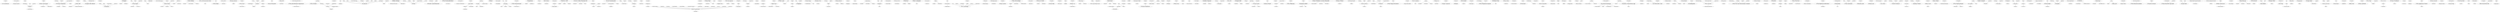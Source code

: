 strict graph "" {
	1909	 [fontsize=12,
		height=0.19444444444444445,
		label="b'Soul Asylum'",
		level=5,
		played=1337885.0,
		pos="18695.32,9119.39",
		weight=197627,
		width=0.875];
	19	 [fontsize=25,
		height=0.3888888888888889,
		label="b'4 Non\\nBlondes'",
		level=2,
		played=944506.0,
		pos="19834.29,13994.96",
		weight=176534,
		width=2.4722222222222223];
	1909 -- 19	 [weight=1.0];
	839	 [fontsize=12,
		height=0.19444444444444445,
		label="b\"Fun Lovin'\\nCriminals\"",
		level=5,
		played=2194376.0,
		pos="-10425.50,-24255.89",
		weight=191712,
		width=1.5];
	1248	 [fontsize=25,
		height=0.3888888888888889,
		label="b'Lenny Kravitz'",
		level=2,
		played=10473361.0,
		pos="12317.23,7488.22",
		weight=800370,
		width=2.111111111111111];
	839 -- 1248	 [weight=1.0];
	2130	 [fontsize=12,
		height=0.19444444444444445,
		label="b'The Fall'",
		level=5,
		played=3993481.0,
		pos="-39493.48,-9653.78",
		weight=181019,
		width=0.5694444444444444];
	1671	 [fontsize=12,
		height=0.19444444444444445,
		label="b'Public Image\\nLtd.'",
		level=5,
		played=1452601.0,
		pos="-39122.84,-8533.01",
		weight=165055,
		width=1.3055555555555556];
	2130 -- 1671	 [weight=1.0];
	1470	 [fontsize=12,
		height=0.19444444444444445,
		label="b'Mudhoney'",
		level=5,
		played=1945533.0,
		pos="1265.75,-30422.94",
		weight=189721,
		width=0.75];
	74	 [fontsize=30,
		height=0.4722222222222222,
		label="b'Alice in\\nChains'",
		level=1,
		played=18477332.0,
		pos="749.56,-28967.55",
		weight=629040,
		width=3.0];
	1470 -- 74	 [weight=1.0];
	345	 [fontsize=12,
		height=0.19444444444444445,
		label="b'Brandi Carlile'",
		level=5,
		played=2314257.0,
		pos="7002.97,1328.36",
		weight=177229,
		width=0.9444444444444444];
	2362	 [fontsize=30,
		height=0.4722222222222222,
		label="b'Tristan Prettyman'",
		level=1,
		played=1504593.0,
		pos="-14202.50,-31517.19",
		weight=153970,
		width=3.2916666666666665];
	345 -- 2362	 [weight=1.0];
	2207	 [fontsize=12,
		height=0.19444444444444445,
		label="b'The Pharcyde'",
		level=5,
		played=2204705.0,
		pos="39595.20,19295.59",
		weight=177117,
		width=0.9861111111111112];
	1457	 [fontsize=30,
		height=0.4722222222222222,
		label="b'Mos Def'",
		level=1,
		played=5863778.0,
		pos="-17735.78,-4135.89",
		weight=311431,
		width=1.5555555555555556];
	2207 -- 1457	 [weight=1.0];
	1825	 [fontsize=12,
		height=0.19444444444444445,
		label="b'September'",
		level=5,
		played=2761460.0,
		pos="-20066.40,9007.58",
		weight=237685,
		width=0.7777777777777778];
	1907	 [fontsize=30,
		height=0.4722222222222222,
		label="b'Sophie Ellis-Bextor'",
		level=1,
		played=3608375.0,
		pos="-41948.20,26157.01",
		weight=310619,
		width=3.5277777777777777];
	1825 -- 1907	 [weight=1.0];
	2143	 [fontsize=12,
		height=0.19444444444444445,
		label="b'The Gathering'",
		level=5,
		played=6847082.0,
		pos="33765.32,-20659.91",
		weight=199010,
		width=1.0138888888888888];
	2361	 [fontsize=12,
		height=0.19444444444444445,
		label="b'Tristania'",
		level=5,
		played=4268182.0,
		pos="36183.02,-19192.36",
		weight=175473,
		width=0.5972222222222222];
	2143 -- 2361	 [weight=1.0];
	807	 [fontsize=30,
		height=0.4722222222222222,
		label="b'Foghat'",
		level=1,
		played=825556.0,
		pos="33843.80,-3316.20",
		weight=139956,
		width=1.3055555555555556];
	314	 [fontsize=12,
		height=0.19444444444444445,
		label="b'Bob Seger'",
		level=5,
		played=1608093.0,
		pos="45104.09,-8886.66",
		weight=225034,
		width=0.75];
	807 -- 314	 [weight=1.0];
	202	 [fontsize=12,
		height=0.19444444444444445,
		label="b'Bad Company'",
		level=5,
		played=1912656.0,
		pos="47883.79,-7776.57",
		weight=230502,
		width=1.0138888888888888];
	807 -- 202	 [weight=1.0];
	1767	 [fontsize=12,
		height=0.19444444444444445,
		label="b'Rufio'",
		level=5,
		played=3073954.0,
		pos="-26145.63,-25852.08",
		weight=176498,
		width=0.375];
	2050	 [fontsize=30,
		height=0.4722222222222222,
		label="b'The Ataris'",
		level=1,
		played=7585380.0,
		pos="-15724.21,-14031.52",
		weight=402386,
		width=1.9027777777777777];
	1767 -- 2050	 [weight=1.0];
	540	 [fontsize=12,
		height=0.19444444444444445,
		label="b'Danzig'",
		level=5,
		played=4307256.0,
		pos="42849.60,603.76",
		weight=209651,
		width=0.5];
	2408	 [fontsize=12,
		height=0.19444444444444445,
		label="b'Venom'",
		level=5,
		played=2319046.0,
		pos="35296.32,-2182.15",
		weight=120595,
		width=0.5];
	540 -- 2408	 [weight=1.0];
	2036	 [fontsize=12,
		height=0.19444444444444445,
		label="b'The Good, The Bad\\n& The Queen'",
		level=5,
		played=3383281.0,
		pos="-16183.74,44024.07",
		weight=183329,
		width=2.4583333333333335];
	2281	 [fontsize=30,
		height=0.4722222222222222,
		label="b'The Verve'",
		level=1,
		played=12105996.0,
		pos="45496.31,9076.47",
		weight=923596,
		width=1.9305555555555556];
	2036 -- 2281	 [weight=1.0];
	1405	 [fontsize=25,
		height=0.3888888888888889,
		label="b'M.I.A.'",
		level=2,
		played=14954538.0,
		pos="-8513.86,19918.73",
		weight=563873,
		width=0.9166666666666666];
	873	 [fontsize=12,
		height=0.19444444444444445,
		label="b'Girl Talk'",
		level=5,
		played=10927216.0,
		pos="34586.24,16654.49",
		weight=192956,
		width=0.5694444444444444];
	1405 -- 873	 [weight=1.0];
	1220	 [fontsize=12,
		height=0.19444444444444445,
		label="b'Lady Sovereign'",
		level=5,
		played=2946784.0,
		pos="16237.68,-3444.12",
		weight=204482,
		width=1.0972222222222223];
	1405 -- 1220	 [weight=1.0];
	2155	 [fontsize=30,
		height=0.4722222222222222,
		label="b'The Hollies'",
		level=1,
		played=1819505.0,
		pos="-30760.16,10446.85",
		weight=298630,
		width=2.0972222222222223];
	2273	 [fontsize=12,
		height=0.19444444444444445,
		label="b'The Troggs'",
		level=5,
		played=785576.0,
		pos="40943.10,3723.83",
		weight=170274,
		width=0.8055555555555556];
	2155 -- 2273	 [weight=1.0];
	2184	 [fontsize=12,
		height=0.19444444444444445,
		label="b\"The Lovin'\\nSpoonful\"",
		level=5,
		played=1145479.0,
		pos="45757.76,12131.91",
		weight=185729,
		width=1.4722222222222223];
	2155 -- 2184	 [weight=1.0];
	2274	 [fontsize=12,
		height=0.19444444444444445,
		label="b'The Turtles'",
		level=5,
		played=1018999.0,
		pos="40804.54,13626.04",
		weight=171696,
		width=0.7916666666666666];
	2155 -- 2274	 [weight=1.0];
	1166	 [fontsize=25,
		height=0.3888888888888889,
		label="b'KC and the\\nSunshine Band'",
		level=2,
		played=1024547.0,
		pos="-28075.40,3561.73",
		weight=197107,
		width=4.388888888888889];
	440	 [fontsize=12,
		height=0.19444444444444445,
		label="b'Chic'",
		level=5,
		played=786064.0,
		pos="-35764.06,2279.07",
		weight=171406,
		width=0.3194444444444444];
	1166 -- 440	 [weight=1.0];
	1298	 [fontsize=12,
		height=0.19444444444444445,
		label="b'Love'",
		level=5,
		played=2449686.0,
		pos="34349.05,9354.01",
		weight=208521,
		width=0.3472222222222222];
	2171	 [fontsize=30,
		height=0.4722222222222222,
		label="b'The Kinks'",
		level=1,
		played=15668881.0,
		pos="33484.94,9156.49",
		weight=815953,
		width=1.8611111111111112];
	1298 -- 2171	 [weight=1.0];
	329	 [fontsize=12,
		height=0.19444444444444445,
		label="b\"Booker T. &\\nThe MG's\"",
		level=5,
		played=1204884.0,
		pos="-4643.10,36072.44",
		weight=184502,
		width=1.625];
	2190	 [fontsize=15,
		height=0.2361111111111111,
		label="b'The Meters'",
		level=4,
		played=1061146.0,
		pos="27353.02,-9912.61",
		weight=102157,
		width=1.0416666666666667];
	329 -- 2190	 [weight=1.0];
	730	 [fontsize=25,
		height=0.3888888888888889,
		label="b'Enrique Iglesias'",
		level=2,
		played=6252538.0,
		pos="-38934.05,16674.60",
		weight=410708,
		width=2.4722222222222223];
	2437	 [fontsize=12,
		height=0.19444444444444445,
		label="b'Westlife'",
		level=5,
		played=3978506.0,
		pos="-39846.74,17034.95",
		weight=233132,
		width=0.5555555555555556];
	730 -- 2437	 [weight=1.0];
	489	 [fontsize=12,
		height=0.19444444444444445,
		label="b'Commodores'",
		level=5,
		played=987081.0,
		pos="-3976.09,38127.52",
		weight=212591,
		width=0.9583333333333334];
	2200	 [fontsize=25,
		height=0.3888888888888889,
		label="b\"The O'Jays\"",
		level=2,
		played=653810.0,
		pos="-7789.69,38282.42",
		weight=143905,
		width=1.75];
	489 -- 2200	 [weight=1.0];
	841	 [fontsize=12,
		height=0.19444444444444445,
		label="b'G. Love &\\nSpecial Sauce'",
		level=5,
		played=2276639.0,
		pos="-12616.34,-30540.35",
		weight=192410,
		width=1.8472222222222223];
	758	 [fontsize=12,
		height=0.19444444444444445,
		label="b'Everlast'",
		level=5,
		played=3074486.0,
		pos="-15166.26,264.46",
		weight=207852,
		width=0.5694444444444444];
	841 -- 758	 [weight=1.0];
	841 -- 2362	 [weight=1.0];
	1803	 [fontsize=12,
		height=0.19444444444444445,
		label="b'S\xc3\xa9bastien Tellier'",
		level=5,
		played=2191920.0,
		pos="29125.20,4665.05",
		weight=184097,
		width=1.1527777777777777];
	1165	 [fontsize=12,
		height=0.19444444444444445,
		label="b'Kavinsky'",
		level=5,
		played=967986.0,
		pos="30035.73,4079.84",
		weight=121006,
		width=0.6388888888888888];
	1803 -- 1165	 [weight=1.0];
	300	 [fontsize=12,
		height=0.19444444444444445,
		label="b'Blue'",
		level=5,
		played=1631460.0,
		pos="-38703.91,18672.20",
		weight=182399,
		width=0.3194444444444444];
	534	 [fontsize=25,
		height=0.3888888888888889,
		label="b'Daniel Bedingfield'",
		level=2,
		played=1480861.0,
		pos="-32152.74,16305.88",
		weight=188172,
		width=2.8055555555555554];
	300 -- 534	 [weight=1.0];
	958	 [fontsize=20,
		height=0.3194444444444444,
		label="b'Hilary Duff'",
		level=3,
		played=8249423.0,
		pos="-50035.91,3642.57",
		weight=408619,
		width=1.3055555555555556];
	1064	 [fontsize=12,
		height=0.19444444444444445,
		label="b'Jesse McCartney'",
		level=5,
		played=3564476.0,
		pos="-46664.42,5067.35",
		weight=202719,
		width=1.2222222222222223];
	958 -- 1064	 [weight=1.0];
	1956	 [fontsize=12,
		height=0.19444444444444445,
		label="b'Stevie Ray Vaughan and\\nDouble Trouble'",
		level=5,
		played=2791168.0,
		pos="40018.86,7335.16",
		weight=233382,
		width=2.9305555555555554];
	2166	 [fontsize=30,
		height=0.4722222222222222,
		label="b'The Jimi\\nHendrix Experience'",
		level=1,
		played=8493525.0,
		pos="39801.92,6194.09",
		weight=495688,
		width=5.569444444444445];
	1956 -- 2166	 [weight=1.0];
	1290	 [fontsize=12,
		height=0.19444444444444445,
		label="b'Los Hermanos'",
		level=5,
		played=8771694.0,
		pos="-3300.12,-3478.39",
		weight=167779,
		width=1.0416666666666667];
	2260	 [fontsize=30,
		height=0.4722222222222222,
		label="b'The Strokes'",
		level=1,
		played=43892879.0,
		pos="-3052.79,-3809.48",
		weight=1231044,
		width=2.25];
	1290 -- 2260	 [weight=1.0];
	445	 [fontsize=12,
		height=0.19444444444444445,
		label="b'Chico Buarque'",
		level=5,
		played=4702884.0,
		pos="25177.84,26692.93",
		weight=170396,
		width=1.0555555555555556];
	1290 -- 445	 [weight=1.0];
	1466	 [fontsize=12,
		height=0.19444444444444445,
		label="b'Mr. Oizo'",
		level=5,
		played=2465502.0,
		pos="28803.08,5335.08",
		weight=230839,
		width=0.5833333333333334];
	2418	 [fontsize=25,
		height=0.3888888888888889,
		label="b'Vitalic'",
		level=2,
		played=3010782.0,
		pos="3883.37,31742.09",
		weight=241537,
		width=0.9305555555555556];
	1466 -- 2418	 [weight=1.0];
	1480	 [fontsize=12,
		height=0.19444444444444445,
		label="b'Mya'",
		level=5,
		played=1177034.0,
		pos="-13109.25,20298.11",
		weight=190710,
		width=0.3055555555555556];
	163	 [fontsize=20,
		height=0.3194444444444444,
		label="b'Ashanti'",
		level=3,
		played=2370220.0,
		pos="-8430.97,25097.83",
		weight=287385,
		width=0.9305555555555556];
	1480 -- 163	 [weight=1.0];
	448	 [fontsize=12,
		height=0.19444444444444445,
		label="b'Chingy'",
		level=5,
		played=1549946.0,
		pos="-8174.46,1478.20",
		weight=188408,
		width=0.5];
	1305	 [fontsize=30,
		height=0.4722222222222222,
		label="b'Ludacris'",
		level=1,
		played=6776141.0,
		pos="-13633.08,-4313.98",
		weight=423907,
		width=1.5833333333333333];
	448 -- 1305	 [weight=1.0];
	263	 [fontsize=30,
		height=0.4722222222222222,
		label="b'Billie Holiday'",
		level=1,
		played=7788794.0,
		pos="-11113.34,33289.51",
		weight=521970,
		width=2.388888888888889];
	703	 [fontsize=12,
		height=0.19444444444444445,
		label="b'Ella Fitzgerald &\\nLouis Armstrong'",
		level=5,
		played=1323305.0,
		pos="-8553.42,31321.77",
		weight=187855,
		width=2.4027777777777777];
	263 -- 703	 [weight=1.0];
	625	 [fontsize=12,
		height=0.19444444444444445,
		label="b'Django Reinhardt'",
		level=5,
		played=3270438.0,
		pos="-11197.27,32016.97",
		weight=203998,
		width=1.2361111111111112];
	263 -- 625	 [weight=1.0];
	2469	 [fontsize=12,
		height=0.19444444444444445,
		label="b'XTC'",
		level=5,
		played=3162538.0,
		pos="19327.49,-12643.38",
		weight=214648,
		width=0.3194444444444444];
	598	 [fontsize=30,
		height=0.4722222222222222,
		label="b'Devo'",
		level=1,
		played=4259548.0,
		pos="22073.44,-14819.35",
		weight=306665,
		width=0.9861111111111112];
	2469 -- 598	 [weight=1.0];
	2371	 [fontsize=12,
		height=0.19444444444444445,
		label="b'Twista'",
		level=5,
		played=1827816.0,
		pos="-7794.34,-2282.94",
		weight=191450,
		width=0.4583333333333333];
	2371 -- 1305	 [weight=1.0];
	89	 [fontsize=12,
		height=0.19444444444444445,
		label="b'Alter Bridge'",
		level=5,
		played=5337881.0,
		pos="-319.19,9147.42",
		weight=231894,
		width=0.8194444444444444];
	831	 [fontsize=30,
		height=0.4722222222222222,
		label="b'Fuel'",
		level=1,
		played=4350176.0,
		pos="-2263.69,13077.64",
		weight=373212,
		width=0.8194444444444444];
	89 -- 831	 [weight=1.0];
	1616	 [fontsize=12,
		height=0.19444444444444445,
		label="b'Peace Orchestra'",
		level=5,
		played=1032692.0,
		pos="31275.23,22543.58",
		weight=169484,
		width=1.1944444444444444];
	1208	 [fontsize=30,
		height=0.4722222222222222,
		label="b'Kruder &\\nDorfmeister'",
		level=1,
		played=3615307.0,
		pos="30745.05,6765.38",
		weight=357924,
		width=4.152777777777778];
	1616 -- 1208	 [weight=1.0];
	2126	 [fontsize=30,
		height=0.4722222222222222,
		label="b'The Everly\\nBrothers'",
		level=1,
		played=1088651.0,
		pos="46932.52,1531.81",
		weight=182204,
		width=3.9166666666666665];
	1063	 [fontsize=12,
		height=0.19444444444444445,
		label="b'Jerry Lee\\nLewis'",
		level=5,
		played=1462849.0,
		pos="45308.19,2700.93",
		weight=202282,
		width=1.1944444444444444];
	2126 -- 1063	 [weight=1.0];
	883	 [fontsize=12,
		height=0.19444444444444445,
		label="b'God Is\\nan Astronaut'",
		level=5,
		played=8009483.0,
		pos="-4248.19,20544.25",
		weight=201858,
		width=1.4861111111111112];
	885	 [fontsize=15,
		height=0.2361111111111111,
		label="b'Godspeed You!\\nBlack Emperor'",
		level=4,
		played=5296733.0,
		pos="-3455.12,19273.19",
		weight=272618,
		width=2.9027777777777777];
	883 -- 885	 [weight=1.0];
	644	 [fontsize=12,
		height=0.19444444444444445,
		label="b'Don Henley'",
		level=5,
		played=1193749.0,
		pos="-23256.03,6961.87",
		weight=207460,
		width=0.8333333333333334];
	1088	 [fontsize=25,
		height=0.3888888888888889,
		label="b'Joe Walsh'",
		level=2,
		played=780491.0,
		pos="42554.12,-10582.20",
		weight=142417,
		width=1.625];
	644 -- 1088	 [weight=1.0];
	2018	 [fontsize=12,
		height=0.19444444444444445,
		label="b'Teddy Geiger'",
		level=5,
		played=1968359.0,
		pos="-47067.77,6927.53",
		weight=171716,
		width=0.9444444444444444];
	2093	 [fontsize=12,
		height=0.19444444444444445,
		label="b'The Click\\nFive'",
		level=5,
		played=2004430.0,
		pos="-45882.63,-6952.64",
		weight=111724,
		width=1.0833333333333333];
	2018 -- 2093	 [weight=1.0];
	1142	 [fontsize=20,
		height=0.3194444444444444,
		label="b'Justin Nozuka'",
		level=3,
		played=1038071.0,
		pos="-22337.27,32620.20",
		weight=107972,
		width=1.75];
	2018 -- 1142	 [weight=1.0];
	768	 [fontsize=30,
		height=0.4722222222222222,
		label="b'Falco'",
		level=1,
		played=1735924.0,
		pos="897.97,27239.77",
		weight=184335,
		width=1.0277777777777777];
	1509	 [fontsize=12,
		height=0.19444444444444445,
		label="b'Nena'",
		level=5,
		played=1605397.0,
		pos="-1981.42,30706.60",
		weight=228159,
		width=0.3888888888888889];
	768 -- 1509	 [weight=1.0];
	1985	 [fontsize=12,
		height=0.19444444444444445,
		label="b'Super Furry\\nAnimals'",
		level=5,
		played=4496088.0,
		pos="-1787.56,34533.72",
		weight=225093,
		width=1.5277777777777777];
	902	 [fontsize=20,
		height=0.3194444444444444,
		label="b'Grandaddy'",
		level=3,
		played=5483565.0,
		pos="3450.76,37769.79",
		weight=338703,
		width=1.375];
	1985 -- 902	 [weight=1.0];
	991	 [fontsize=12,
		height=0.19444444444444445,
		label="b'iiO'",
		level=5,
		played=1333751.0,
		pos="-17074.47,814.60",
		weight=173451,
		width=0.19444444444444445];
	815	 [fontsize=25,
		height=0.3888888888888889,
		label="b'Fragma'",
		level=2,
		played=1465249.0,
		pos="-15280.77,5933.24",
		weight=196835,
		width=1.2083333333333333];
	991 -- 815	 [weight=1.0];
	477	 [fontsize=12,
		height=0.19444444444444445,
		label="b'Cobra Starship'",
		level=5,
		played=7758398.0,
		pos="-33470.62,-17051.04",
		weight=196460,
		width=1.0555555555555556];
	2161	 [fontsize=30,
		height=0.4722222222222222,
		label="b'The Hush\\nSound'",
		level=1,
		played=7698449.0,
		pos="-12933.44,-9101.56",
		weight=139773,
		width=3.361111111111111];
	477 -- 2161	 [weight=1.0];
	1826	 [fontsize=30,
		height=0.4722222222222222,
		label="b'Sepultura'",
		level=1,
		played=10862870.0,
		pos="40042.41,-8982.78",
		weight=376107,
		width=1.7916666666666667];
	2032	 [fontsize=12,
		height=0.19444444444444445,
		label="b'Testament'",
		level=5,
		played=5934140.0,
		pos="39296.37,-9631.27",
		weight=201270,
		width=0.7361111111111112];
	1826 -- 2032	 [weight=1.0];
	399	 [fontsize=12,
		height=0.19444444444444445,
		label="b'Cannibal Corpse'",
		level=5,
		played=8307957.0,
		pos="-8010.56,8459.58",
		weight=184284,
		width=1.1805555555555556];
	1826 -- 399	 [weight=1.0];
	806	 [fontsize=20,
		height=0.3194444444444444,
		label="b'Focus'",
		level=3,
		played=822816.0,
		pos="-32515.42,6585.86",
		weight=110746,
		width=0.7638888888888888];
	1665	 [fontsize=12,
		height=0.19444444444444445,
		label="b'Procol Harum'",
		level=5,
		played=1208406.0,
		pos="33568.08,4879.78",
		weight=204087,
		width=0.9722222222222222];
	806 -- 1665	 [weight=1.0];
	264	 [fontsize=25,
		height=0.3888888888888889,
		label="b'Bill Withers'",
		level=2,
		played=2528565.0,
		pos="-8228.17,38691.24",
		weight=342098,
		width=1.75];
	2454	 [fontsize=12,
		height=0.19444444444444445,
		label="b'Wilson Pickett'",
		level=5,
		played=938058.0,
		pos="-6561.73,38921.95",
		weight=189818,
		width=0.9861111111111112];
	264 -- 2454	 [weight=1.0];
	246	 [fontsize=12,
		height=0.19444444444444445,
		label="b'Bernard Herrmann'",
		level=5,
		played=925794.0,
		pos="-27501.42,-11369.35",
		weight=176836,
		width=1.3194444444444444];
	1030	 [fontsize=12,
		height=0.19444444444444445,
		label="b'James Horner'",
		level=5,
		played=2764136.0,
		pos="-27603.95,-12953.65",
		weight=184293,
		width=1.0];
	246 -- 1030	 [weight=1.0];
	588	 [fontsize=30,
		height=0.4722222222222222,
		label="b'Deltron 3030'",
		level=1,
		played=2493033.0,
		pos="34213.24,14817.43",
		weight=149636,
		width=2.388888888888889];
	1325	 [fontsize=12,
		height=0.19444444444444445,
		label="b'Madvillain'",
		level=5,
		played=4713485.0,
		pos="34198.49,15180.81",
		weight=185607,
		width=0.7083333333333334];
	588 -- 1325	 [weight=1.0];
	1403	 [fontsize=12,
		height=0.19444444444444445,
		label="b'MF DOOM'",
		level=5,
		played=5689232.0,
		pos="39699.28,17074.77",
		weight=180309,
		width=0.7777777777777778];
	588 -- 1403	 [weight=1.0];
	42	 [fontsize=12,
		height=0.19444444444444445,
		label="b'Aesop Rock'",
		level=5,
		played=7490353.0,
		pos="36858.25,14717.11",
		weight=214080,
		width=0.8611111111111112];
	588 -- 42	 [weight=1.0];
	521	 [fontsize=30,
		height=0.4722222222222222,
		label="b'Cute Is What We\\nAim For'",
		level=1,
		played=8700617.0,
		pos="-15096.91,-14220.63",
		weight=202105,
		width=4.958333333333333];
	85	 [fontsize=12,
		height=0.19444444444444445,
		label="b'All Time\\nLow'",
		level=5,
		played=9546220.0,
		pos="-27463.44,-25321.67",
		weight=214369,
		width=0.9861111111111112];
	521 -- 85	 [weight=1.0];
	1400	 [fontsize=12,
		height=0.19444444444444445,
		label="b'Metro Station'",
		level=5,
		played=5653899.0,
		pos="-7505.10,-13605.48",
		weight=215634,
		width=0.9444444444444444];
	521 -- 1400	 [weight=1.0];
	411	 [fontsize=12,
		height=0.19444444444444445,
		label="b'Cartel'",
		level=5,
		played=7807854.0,
		pos="-36887.23,-18016.59",
		weight=237403,
		width=0.4305555555555556];
	521 -- 411	 [weight=1.0];
	791	 [fontsize=12,
		height=0.19444444444444445,
		label="b'Finntroll'",
		level=5,
		played=9047074.0,
		pos="-8983.24,13205.50",
		weight=193715,
		width=0.5555555555555556];
	731	 [fontsize=20,
		height=0.3194444444444444,
		label="b'Ensiferum'",
		level=3,
		played=10858350.0,
		pos="-8679.43,12650.67",
		weight=181637,
		width=1.2638888888888888];
	791 -- 731	 [weight=1.0];
	1237	 [fontsize=30,
		height=0.4722222222222222,
		label="b'LCD Soundsystem'",
		level=1,
		played=11303797.0,
		pos="11926.21,23978.75",
		weight=622881,
		width=3.486111111111111];
	1137	 [fontsize=12,
		height=0.19444444444444445,
		label="b'Junior Senior'",
		level=5,
		played=2121891.0,
		pos="21828.11,36639.93",
		weight=205844,
		width=0.9305555555555556];
	1237 -- 1137	 [weight=1.0];
	953	 [fontsize=12,
		height=0.19444444444444445,
		label="b'Hercules and\\nLove Affair'",
		level=5,
		played=1871851.0,
		pos="9190.82,24034.43",
		weight=141260,
		width=1.7916666666666667];
	1237 -- 953	 [weight=1.0];
	547	 [fontsize=12,
		height=0.19444444444444445,
		label="b'Datarock'",
		level=5,
		played=2332654.0,
		pos="18109.63,34930.81",
		weight=196999,
		width=0.6388888888888888];
	1237 -- 547	 [weight=1.0];
	395	 [fontsize=12,
		height=0.19444444444444445,
		label="b'Camille'",
		level=5,
		played=3432528.0,
		pos="6496.24,-10754.05",
		weight=202716,
		width=0.5277777777777778];
	2398	 [fontsize=15,
		height=0.2361111111111111,
		label="b'Vanessa Paradis'",
		level=4,
		played=1027164.0,
		pos="6946.46,-11049.15",
		weight=113609,
		width=1.5277777777777777];
	395 -- 2398	 [weight=1.0];
	984	 [fontsize=12,
		height=0.19444444444444445,
		label="b'Ian Brown'",
		level=5,
		played=2842767.0,
		pos="-5100.71,-6514.45",
		weight=218335,
		width=0.7222222222222222];
	984 -- 2281	 [weight=1.0];
	342	 [fontsize=12,
		height=0.19444444444444445,
		label="b'Boyz II\\nMen'",
		level=5,
		played=2260537.0,
		pos="-15911.83,18270.88",
		weight=224997,
		width=0.9305555555555556];
	1476	 [fontsize=25,
		height=0.3888888888888889,
		label="b'Musiq'",
		level=2,
		played=1456713.0,
		pos="-15420.24,17814.59",
		weight=110855,
		width=0.9305555555555556];
	342 -- 1476	 [weight=1.0];
	1223	 [fontsize=12,
		height=0.19444444444444445,
		label="b'Lali Puna'",
		level=5,
		played=3518637.0,
		pos="224.97,16849.41",
		weight=233071,
		width=0.6666666666666666];
	2199	 [fontsize=15,
		height=0.2361111111111111,
		label="b'The Notwist'",
		level=4,
		played=6008948.0,
		pos="10457.81,15143.67",
		weight=292266,
		width=1.0833333333333333];
	1223 -- 2199	 [weight=1.0];
	972	 [fontsize=12,
		height=0.19444444444444445,
		label="b'House of\\nPain'",
		level=5,
		played=1372372.0,
		pos="-13610.72,239.86",
		weight=182147,
		width=1.0833333333333333];
	2401	 [fontsize=20,
		height=0.3194444444444444,
		label="b'Vanilla Ice'",
		level=3,
		played=545561.0,
		pos="-8292.69,-1046.46",
		weight=120664,
		width=1.2916666666666667];
	972 -- 2401	 [weight=1.0];
	2497	 [fontsize=12,
		height=0.19444444444444445,
		label="b'Camille Saint-Sa\xc3\xabns'",
		level=5,
		played=996234.0,
		pos="31103.52,-15473.01",
		weight=191394,
		width=1.4305555555555556];
	2502	 [fontsize=25,
		height=0.3888888888888889,
		label="b'Felix Mendelssohn'",
		level=2,
		played=1302263.0,
		pos="27529.55,-13546.69",
		weight=234010,
		width=2.9027777777777777];
	2497 -- 2502	 [weight=1.0];
	2578	 [fontsize=30,
		height=0.4722222222222222,
		label="b'Sean Paul'",
		level=1,
		played=5639700.0,
		pos="-28401.62,17024.52",
		weight=460250,
		width=1.9305555555555556];
	2557	 [fontsize=12,
		height=0.19444444444444445,
		label="b'Damian Marley'",
		level=5,
		played=2917015.0,
		pos="-29844.38,16322.48",
		weight=186819,
		width=1.0694444444444444];
	2578 -- 2557	 [weight=1.0];
	2579	 [fontsize=12,
		height=0.19444444444444445,
		label="b'Seeed'",
		level=5,
		played=4545777.0,
		pos="-6049.09,26471.29",
		weight=205510,
		width=0.4722222222222222];
	2578 -- 2579	 [weight=1.0];
	2406	 [fontsize=12,
		height=0.19444444444444445,
		label="b'Venetian Snares'",
		level=5,
		played=5512152.0,
		pos="22822.95,1156.68",
		weight=182520,
		width=1.1666666666666667];
	140	 [fontsize=25,
		height=0.3888888888888889,
		label="b'Aphex Twin'",
		level=2,
		played=21242277.0,
		pos="18800.46,2843.67",
		weight=664060,
		width=1.8194444444444444];
	2406 -- 140	 [weight=1.0];
	2191	 [fontsize=25,
		height=0.3888888888888889,
		label="b'The Microphones'",
		level=2,
		played=4524008.0,
		pos="16737.24,20195.11",
		weight=209964,
		width=2.6944444444444446];
	1587	 [fontsize=12,
		height=0.19444444444444445,
		label="b'Panda Bear'",
		level=5,
		played=3445654.0,
		pos="15036.11,19546.81",
		weight=208434,
		width=0.8472222222222222];
	2191 -- 1587	 [weight=1.0];
	2074	 [fontsize=12,
		height=0.19444444444444445,
		label="b'The Books'",
		level=5,
		played=4897414.0,
		pos="13903.25,22543.48",
		weight=213141,
		width=0.7638888888888888];
	2191 -- 2074	 [weight=1.0];
	2131	 [fontsize=12,
		height=0.19444444444444445,
		label="b'The Fall\\nof Troy'",
		level=5,
		played=8021591.0,
		pos="-324.90,-2624.76",
		weight=181459,
		width=1.1805555555555556];
	449	 [fontsize=12,
		height=0.19444444444444445,
		label="b'Chiodos'",
		level=5,
		played=9282345.0,
		pos="-24641.46,-12449.05",
		weight=195920,
		width=0.5833333333333334];
	2131 -- 449	 [weight=1.0];
	2341	 [fontsize=15,
		height=0.2361111111111111,
		label="b'Toni Braxton'",
		level=4,
		played=2100406.0,
		pos="-17144.04,24213.41",
		weight=289811,
		width=1.1388888888888888];
	125	 [fontsize=12,
		height=0.19444444444444445,
		label="b'Anita Baker'",
		level=5,
		played=660506.0,
		pos="-18089.69,24688.44",
		weight=106558,
		width=0.8194444444444444];
	2341 -- 125	 [weight=1.0];
	1123	 [fontsize=12,
		height=0.19444444444444445,
		label="b'Josh Rouse'",
		level=5,
		played=3085098.0,
		pos="3175.36,42571.36",
		weight=185493,
		width=0.8472222222222222];
	1122	 [fontsize=20,
		height=0.3194444444444444,
		label="b'Josh Ritter'",
		level=3,
		played=3266654.0,
		pos="-5449.66,44002.57",
		weight=186561,
		width=1.3333333333333333];
	1123 -- 1122	 [weight=1.0];
	1366	 [fontsize=12,
		height=0.19444444444444445,
		label="b'Matt Costa'",
		level=5,
		played=3195755.0,
		pos="-13747.29,-32087.77",
		weight=229045,
		width=0.7638888888888888];
	1366 -- 2362	 [weight=1.0];
	1134	 [fontsize=12,
		height=0.19444444444444445,
		label="b'Julieta Venegas'",
		level=5,
		played=2584397.0,
		pos="16978.01,13079.42",
		weight=198629,
		width=1.1111111111111112];
	1128	 [fontsize=20,
		height=0.3194444444444444,
		label="b'Juanes'",
		level=3,
		played=4066703.0,
		pos="18928.13,17217.18",
		weight=310537,
		width=0.9027777777777778];
	1134 -- 1128	 [weight=1.0];
	1002	 [fontsize=12,
		height=0.19444444444444445,
		label="b'Indigo Girls'",
		level=5,
		played=2170218.0,
		pos="11889.21,-8612.21",
		weight=175174,
		width=0.7916666666666666];
	248	 [fontsize=25,
		height=0.3888888888888889,
		label="b'Beth Orton'",
		level=2,
		played=3570700.0,
		pos="16950.20,-16001.04",
		weight=312380,
		width=1.6805555555555556];
	1002 -- 248	 [weight=1.0];
	2302	 [fontsize=30,
		height=0.4722222222222222,
		label="b'Thin Lizzy'",
		level=1,
		played=4572352.0,
		pos="36276.67,-5115.57",
		weight=356257,
		width=1.8888888888888888];
	1502	 [fontsize=12,
		height=0.19444444444444445,
		label="b'Nazareth'",
		level=5,
		played=1836981.0,
		pos="40793.34,-8970.54",
		weight=225983,
		width=0.6527777777777778];
	2302 -- 1502	 [weight=1.0];
	1452	 [fontsize=12,
		height=0.19444444444444445,
		label="b'Moonspell'",
		level=5,
		played=7133821.0,
		pos="38845.86,-18206.88",
		weight=193201,
		width=0.7222222222222222];
	2318	 [fontsize=15,
		height=0.2361111111111111,
		label="b'Tiamat'",
		level=4,
		played=5180910.0,
		pos="37782.59,-15936.96",
		weight=159323,
		width=0.625];
	1452 -- 2318	 [weight=1.0];
	2513	 [fontsize=12,
		height=0.19444444444444445,
		label="b'Giuseppe Verdi'",
		level=5,
		played=1384985.0,
		pos="25959.37,-12213.51",
		weight=208739,
		width=1.0833333333333333];
	2513 -- 2502	 [weight=1.0];
	113	 [fontsize=12,
		height=0.19444444444444445,
		label="b'Andrea Bocelli'",
		level=5,
		played=2612514.0,
		pos="27521.89,-15392.07",
		weight=211530,
		width=1.0138888888888888];
	1302	 [fontsize=12,
		height=0.19444444444444445,
		label="b'Luciano Pavarotti'",
		level=5,
		played=1034305.0,
		pos="26017.41,-13327.78",
		weight=116399,
		width=1.2222222222222223];
	113 -- 1302	 [weight=1.0];
	1895	 [fontsize=12,
		height=0.19444444444444445,
		label="b'SOiL'",
		level=5,
		played=5061322.0,
		pos="-3621.70,-27418.06",
		weight=229038,
		width=0.3611111111111111];
	1878	 [fontsize=30,
		height=0.4722222222222222,
		label="b'Slipknot'",
		level=1,
		played=39541370.0,
		pos="7936.05,-21569.79",
		weight=739871,
		width=1.4861111111111112];
	1895 -- 1878	 [weight=1.0];
	1794	 [fontsize=25,
		height=0.3888888888888889,
		label="b'Sarah Slean'",
		level=2,
		played=1003602.0,
		pos="13082.39,5738.58",
		weight=100375,
		width=1.9166666666666667];
	1483	 [fontsize=12,
		height=0.19444444444444445,
		label="b'My Brightest\\nDiamond'",
		level=5,
		played=1965374.0,
		pos="17398.95,-18977.69",
		weight=201832,
		width=1.6388888888888888];
	1794 -- 1483	 [weight=1.0];
	1653	 [fontsize=12,
		height=0.19444444444444445,
		label="b'Poe'",
		level=5,
		played=1987906.0,
		pos="5037.67,-3510.75",
		weight=170106,
		width=0.2916666666666667];
	1794 -- 1653	 [weight=1.0];
	1841	 [fontsize=12,
		height=0.19444444444444445,
		label="b'Shinedown'",
		level=5,
		played=5052128.0,
		pos="-4634.40,-20814.73",
		weight=169326,
		width=0.7916666666666666];
	1841 -- 831	 [weight=1.0];
	1261	 [fontsize=12,
		height=0.19444444444444445,
		label="b'Lil Jon & The\\nEast Side Boyz'",
		level=5,
		played=1566773.0,
		pos="-12225.17,8529.69",
		weight=169318,
		width=2.111111111111111];
	1261 -- 1305	 [weight=1.0];
	944	 [fontsize=25,
		height=0.3888888888888889,
		label="b'Heather Nova'",
		level=2,
		played=2119548.0,
		pos="16708.75,-17623.87",
		weight=228168,
		width=2.1527777777777777];
	1145	 [fontsize=12,
		height=0.19444444444444445,
		label="b\"K's Choice\"",
		level=5,
		played=2815664.0,
		pos="3808.08,-575.75",
		weight=175853,
		width=0.75];
	944 -- 1145	 [weight=1.0];
	1994	 [fontsize=12,
		height=0.19444444444444445,
		label="b'Sweet'",
		level=5,
		played=1293998.0,
		pos="48133.23,-1645.86",
		weight=181077,
		width=0.4444444444444444];
	1994 -- 1502	 [weight=1.0];
	732	 [fontsize=12,
		height=0.19444444444444445,
		label="b'Enter Shikari'",
		level=5,
		played=9597787.0,
		pos="-25904.70,-13337.57",
		weight=181388,
		width=0.9027777777777778];
	784	 [fontsize=12,
		height=0.19444444444444445,
		label="b'Fightstar'",
		level=5,
		played=2951237.0,
		pos="-6967.87,-12648.10",
		weight=100577,
		width=0.6111111111111112];
	732 -- 784	 [weight=1.0];
	2559	 [fontsize=25,
		height=0.3888888888888889,
		label="b'Dennis Brown'",
		level=2,
		played=863861.0,
		pos="-23009.67,14770.87",
		weight=140788,
		width=2.1666666666666665];
	2577	 [fontsize=12,
		height=0.19444444444444445,
		label="b'Peter Tosh'",
		level=5,
		played=2078126.0,
		pos="-25978.28,16456.24",
		weight=233105,
		width=0.75];
	2559 -- 2577	 [weight=1.0];
	2548	 [fontsize=12,
		height=0.19444444444444445,
		label="b'Black Uhuru'",
		level=5,
		played=1335054.0,
		pos="-22928.94,15404.48",
		weight=174128,
		width=0.8611111111111112];
	2559 -- 2548	 [weight=1.0];
	465	 [fontsize=12,
		height=0.19444444444444445,
		label="b'Citizen Cope'",
		level=5,
		played=3143744.0,
		pos="-11302.61,-32103.27",
		weight=215298,
		width=0.9027777777777778];
	620	 [fontsize=20,
		height=0.3194444444444444,
		label="b'Dispatch'",
		level=3,
		played=5098445.0,
		pos="-12290.75,-29415.55",
		weight=251459,
		width=1.0833333333333333];
	465 -- 620	 [weight=1.0];
	255	 [fontsize=12,
		height=0.19444444444444445,
		label="b'Biffy Clyro'",
		level=5,
		played=6652870.0,
		pos="-2644.40,-7840.33",
		weight=174883,
		width=0.7083333333333334];
	255 -- 784	 [weight=1.0];
	417	 [fontsize=12,
		height=0.19444444444444445,
		label="b'Cassius'",
		level=5,
		played=1900381.0,
		pos="4754.02,33776.52",
		weight=215609,
		width=0.5694444444444444];
	181	 [fontsize=20,
		height=0.3194444444444444,
		label="b'Audio Bullys'",
		level=3,
		played=2103162.0,
		pos="16831.67,-2753.38",
		weight=206117,
		width=1.5416666666666667];
	417 -- 181	 [weight=1.0];
	2244	 [fontsize=12,
		height=0.19444444444444445,
		label="b'The Sisters\\nof Mercy'",
		level=5,
		played=4781956.0,
		pos="-35772.53,-8109.14",
		weight=224487,
		width=1.5277777777777777];
	2038	 [fontsize=12,
		height=0.19444444444444445,
		label="b'The 69\\nEyes'",
		level=5,
		played=5442080.0,
		pos="-9006.51,-13191.26",
		weight=174859,
		width=0.9861111111111112];
	2244 -- 2038	 [weight=1.0];
	2373	 [fontsize=12,
		height=0.19444444444444445,
		label="b'Type O\\nNegative'",
		level=5,
		played=5883449.0,
		pos="37395.32,-18348.61",
		weight=195720,
		width=1.2638888888888888];
	2244 -- 2373	 [weight=1.0];
	216	 [fontsize=15,
		height=0.2361111111111111,
		label="b'Bauhaus'",
		level=4,
		played=5045001.0,
		pos="-36343.83,-10000.33",
		weight=251617,
		width=0.8194444444444444];
	2244 -- 216	 [weight=1.0];
	638	 [fontsize=12,
		height=0.19444444444444445,
		label="b'Dntel'",
		level=5,
		played=2675682.0,
		pos="2392.79,21512.35",
		weight=202537,
		width=0.375];
	144	 [fontsize=25,
		height=0.3888888888888889,
		label="b'Apparat'",
		level=2,
		played=3757399.0,
		pos="26230.27,-1729.29",
		weight=158464,
		width=1.2222222222222223];
	638 -- 144	 [weight=1.0];
	2586	 [fontsize=12,
		height=0.19444444444444445,
		label="b'Toots and\\nThe Maytals'",
		level=5,
		played=2214690.0,
		pos="-13463.80,-19989.02",
		weight=208036,
		width=1.6805555555555556];
	2560	 [fontsize=15,
		height=0.2361111111111111,
		label="b'Desmond Dekker'",
		level=4,
		played=1268899.0,
		pos="-14278.28,-20318.91",
		weight=146902,
		width=1.5833333333333333];
	2586 -- 2560	 [weight=1.0];
	2575	 [fontsize=12,
		height=0.19444444444444445,
		label="b'Patrice'",
		level=5,
		played=2962398.0,
		pos="-549.00,25073.48",
		weight=172706,
		width=0.5];
	2575 -- 2579	 [weight=1.0];
	1352	 [fontsize=12,
		height=0.19444444444444445,
		label="b'Martha Wainwright'",
		level=5,
		played=2173174.0,
		pos="15259.82,-15383.47",
		weight=207931,
		width=1.3055555555555556];
	248 -- 1352	 [weight=1.0];
	1	 [fontsize=12,
		height=0.19444444444444445,
		label="b'10,000 Maniacs'",
		level=5,
		played=1646689.0,
		pos="12725.62,-3336.00",
		weight=185348,
		width=1.125];
	248 -- 1	 [weight=1.0];
	718	 [fontsize=20,
		height=0.3194444444444444,
		label="b'Emiliana Torrini'",
		level=3,
		played=6989251.0,
		pos="-20257.28,29643.59",
		weight=393116,
		width=1.9305555555555556];
	1960	 [fontsize=12,
		height=0.19444444444444445,
		label="b'Stina Nordenstam'",
		level=5,
		played=1952281.0,
		pos="-22484.34,30735.18",
		weight=178962,
		width=1.2638888888888888];
	718 -- 1960	 [weight=1.0];
	1709	 [fontsize=30,
		height=0.4722222222222222,
		label="b'Redman'",
		level=1,
		played=1852239.0,
		pos="-9860.39,3038.77",
		weight=131327,
		width=1.5833333333333333];
	1439	 [fontsize=12,
		height=0.19444444444444445,
		label="b'Mobb Deep'",
		level=5,
		played=3638406.0,
		pos="-12028.96,-5931.90",
		weight=207866,
		width=0.8333333333333334];
	1709 -- 1439	 [weight=1.0];
	864	 [fontsize=12,
		height=0.19444444444444445,
		label="b'Ghostface'",
		level=5,
		played=4968273.0,
		pos="-19358.11,-5680.34",
		weight=202592,
		width=0.7222222222222222];
	1709 -- 864	 [weight=1.0];
	1759	 [fontsize=30,
		height=0.4722222222222222,
		label="b'Rory Gallagher'",
		level=1,
		played=1375142.0,
		pos="26158.32,-6144.38",
		weight=121587,
		width=2.8055555555555554];
	823	 [fontsize=12,
		height=0.19444444444444445,
		label="b'Free'",
		level=5,
		played=1327802.0,
		pos="43989.45,6269.51",
		weight=206745,
		width=0.3333333333333333];
	1759 -- 823	 [weight=1.0];
	478	 [fontsize=15,
		height=0.2361111111111111,
		label="b'Coconut Records'",
		level=4,
		played=2447319.0,
		pos="7619.99,34791.25",
		weight=115035,
		width=1.5833333333333333];
	1903	 [fontsize=12,
		height=0.19444444444444445,
		label="b'Sondre Lerche'",
		level=5,
		played=4071919.0,
		pos="-159.99,35416.09",
		weight=210456,
		width=1.0416666666666667];
	478 -- 1903	 [weight=1.0];
	729	 [fontsize=20,
		height=0.3194444444444444,
		label="b'Enon'",
		level=3,
		played=2787367.0,
		pos="15324.09,37125.22",
		weight=108667,
		width=0.6527777777777778];
	1390	 [fontsize=12,
		height=0.19444444444444445,
		label="b'Menomena'",
		level=5,
		played=3842861.0,
		pos="3967.06,17775.57",
		weight=215426,
		width=0.8055555555555556];
	729 -- 1390	 [weight=1.0];
	1945	 [fontsize=12,
		height=0.19444444444444445,
		label="b'Stephen Malkmus'",
		level=5,
		played=2016678.0,
		pos="4352.55,37072.80",
		weight=175760,
		width=1.2777777777777777];
	729 -- 1945	 [weight=1.0];
	2476	 [fontsize=12,
		height=0.19444444444444445,
		label="b'Yelle'",
		level=5,
		played=3465454.0,
		pos="5039.10,26503.44",
		weight=229386,
		width=0.3333333333333333];
	390	 [fontsize=20,
		height=0.3194444444444444,
		label="b'Calvin Harris'",
		level=3,
		played=3211145.0,
		pos="7722.51,26192.84",
		weight=264959,
		width=1.5972222222222223];
	2476 -- 390	 [weight=1.0];
	1437	 [fontsize=12,
		height=0.19444444444444445,
		label="b'Missy Higgins'",
		level=5,
		played=3311834.0,
		pos="-14986.31,35336.68",
		weight=190785,
		width=0.9722222222222222];
	2362 -- 1437	 [weight=1.0];
	352	 [fontsize=12,
		height=0.19444444444444445,
		label="b'Brett Dennen'",
		level=5,
		played=1764427.0,
		pos="-16495.07,34835.85",
		weight=174875,
		width=0.9305555555555556];
	2362 -- 352	 [weight=1.0];
	1300	 [fontsize=12,
		height=0.19444444444444445,
		label="b'Low'",
		level=5,
		played=5068740.0,
		pos="-280.35,43831.11",
		weight=226068,
		width=0.3055555555555556];
	2481	 [fontsize=30,
		height=0.4722222222222222,
		label="b'Yo La\\nTengo'",
		level=1,
		played=12114612.0,
		pos="3056.40,37543.51",
		weight=501036,
		width=2.625];
	1300 -- 2481	 [weight=1.0];
	777	 [fontsize=12,
		height=0.19444444444444445,
		label="b'Fedde le\\nGrand'",
		level=5,
		played=1161343.0,
		pos="-22733.17,-7595.35",
		weight=192475,
		width=1.1944444444444444];
	878	 [fontsize=20,
		height=0.3194444444444444,
		label="b'Global Deejays'",
		level=3,
		played=959654.0,
		pos="-24234.12,-10224.96",
		weight=154709,
		width=1.8888888888888888];
	777 -- 878	 [weight=1.0];
	2232	 [fontsize=20,
		height=0.3194444444444444,
		label="b'The Replacements'",
		level=3,
		played=3216690.0,
		pos="12103.49,9308.99",
		weight=153863,
		width=2.3333333333333335];
	2154	 [fontsize=12,
		height=0.19444444444444445,
		label="b'The Hold\\nSteady'",
		level=5,
		played=5499195.0,
		pos="7129.10,19732.66",
		weight=220160,
		width=1.2638888888888888];
	2232 -- 2154	 [weight=1.0];
	44	 [fontsize=12,
		height=0.19444444444444445,
		label="b'A Fine\\nFrenzy'",
		level=5,
		played=3965135.0,
		pos="-13551.86,37914.73",
		weight=229882,
		width=1.0694444444444444];
	1713	 [fontsize=25,
		height=0.3888888888888889,
		label="b'Regina Spektor'",
		level=2,
		played=28951053.0,
		pos="-16413.13,37385.74",
		weight=689251,
		width=2.4027777777777777];
	44 -- 1713	 [weight=1.0];
	2282	 [fontsize=30,
		height=0.4722222222222222,
		label="b'The Verve\\nPipe'",
		level=1,
		played=1217535.0,
		pos="7047.95,-14462.25",
		weight=171136,
		width=3.111111111111111];
	619	 [fontsize=12,
		height=0.19444444444444445,
		label="b'Dishwalla'",
		level=5,
		played=1601269.0,
		pos="7791.59,-12279.25",
		weight=146829,
		width=0.6805555555555556];
	2282 -- 619	 [weight=1.0];
	250	 [fontsize=12,
		height=0.19444444444444445,
		label="b'Better Than\\nEzra'",
		level=5,
		played=2674532.0,
		pos="14693.98,-11757.52",
		weight=234650,
		width=1.2777777777777777];
	2282 -- 250	 [weight=1.0];
	965	 [fontsize=12,
		height=0.19444444444444445,
		label="b'Hootie &\\nthe Blowfish'",
		level=5,
		played=2058429.0,
		pos="22007.55,13007.38",
		weight=187205,
		width=1.5833333333333333];
	2282 -- 965	 [weight=1.0];
	935	 [fontsize=12,
		height=0.19444444444444445,
		label="b'Harry Connick,\\nJr.'",
		level=5,
		played=1480662.0,
		pos="-26418.53,-2823.34",
		weight=189957,
		width=1.3333333333333333];
	270	 [fontsize=15,
		height=0.2361111111111111,
		label="b'Bing Crosby'",
		level=4,
		played=1567147.0,
		pos="-25486.60,-2157.09",
		weight=238683,
		width=1.1111111111111112];
	935 -- 270	 [weight=1.0];
	668	 [fontsize=30,
		height=0.4722222222222222,
		label="b'Duncan Sheik'",
		level=1,
		played=1086325.0,
		pos="4433.77,-3629.37",
		weight=101168,
		width=2.5972222222222223];
	1605	 [fontsize=12,
		height=0.19444444444444445,
		label="b'Paula Cole'",
		level=5,
		played=956449.0,
		pos="9287.14,-712.78",
		weight=176111,
		width=0.7777777777777778];
	668 -- 1605	 [weight=1.0];
	1367	 [fontsize=12,
		height=0.19444444444444445,
		label="b'Matt Nathanson'",
		level=5,
		played=3269874.0,
		pos="-5519.04,-25049.84",
		weight=227609,
		width=1.125];
	668 -- 1367	 [weight=1.0];
	1796	 [fontsize=12,
		height=0.19444444444444445,
		label="b'Sash!'",
		level=5,
		played=1563240.0,
		pos="-23058.70,9046.98",
		weight=195018,
		width=0.4166666666666667];
	1796 -- 815	 [weight=1.0];
	453	 [fontsize=12,
		height=0.19444444444444445,
		label="b'Chris de\\nBurgh'",
		level=5,
		played=1373390.0,
		pos="-23490.31,3006.77",
		weight=194755,
		width=1.1388888888888888];
	455	 [fontsize=30,
		height=0.4722222222222222,
		label="b'Chris Rea'",
		level=1,
		played=2126234.0,
		pos="-22951.78,2894.63",
		weight=230694,
		width=1.8611111111111112];
	453 -- 455	 [weight=1.0];
	1824	 [fontsize=12,
		height=0.19444444444444445,
		label="b'Sentenced'",
		level=5,
		played=8494109.0,
		pos="-6427.54,9397.07",
		weight=196004,
		width=0.7638888888888888];
	1543	 [fontsize=12,
		height=0.19444444444444445,
		label="b'Norther'",
		level=5,
		played=6251292.0,
		pos="-6361.74,9898.64",
		weight=145502,
		width=0.5277777777777778];
	1824 -- 1543	 [weight=1.0];
	1592	 [fontsize=12,
		height=0.19444444444444445,
		label="b'Paradise Lost'",
		level=5,
		played=8201637.0,
		pos="38817.20,-16601.60",
		weight=199139,
		width=0.9722222222222222];
	1824 -- 1592	 [weight=1.0];
	901	 [fontsize=12,
		height=0.19444444444444445,
		label="b'Graham Coxon'",
		level=5,
		played=2069566.0,
		pos="-14620.38,54102.41",
		weight=199444,
		width=1.0833333333333333];
	2098	 [fontsize=20,
		height=0.3194444444444444,
		label="b'The Coral'",
		level=3,
		played=5306802.0,
		pos="-17794.96,50308.69",
		weight=418891,
		width=1.2222222222222223];
	901 -- 2098	 [weight=1.0];
	1704	 [fontsize=12,
		height=0.19444444444444445,
		label="b'R\xc3\xb3is\xc3\xadn Murphy'",
		level=5,
		played=3883981.0,
		pos="-42692.16,22516.53",
		weight=218622,
		width=1.0277777777777777];
	1704 -- 1907	 [weight=1.0];
	385	 [fontsize=12,
		height=0.19444444444444445,
		label="b'Caetano Veloso'",
		level=5,
		played=3466518.0,
		pos="24241.32,26245.64",
		weight=208615,
		width=1.125];
	866	 [fontsize=12,
		height=0.19444444444444445,
		label="b'Gilberto Gil'",
		level=5,
		played=1254268.0,
		pos="24244.88,26758.11",
		weight=144354,
		width=0.7916666666666666];
	385 -- 866	 [weight=1.0];
	711	 [fontsize=12,
		height=0.19444444444444445,
		label="b'Eluvium'",
		level=5,
		played=3223612.0,
		pos="-2040.37,23323.79",
		weight=187273,
		width=0.5694444444444444];
	1313	 [fontsize=25,
		height=0.3888888888888889,
		label="b'M83'",
		level=2,
		played=12538896.0,
		pos="2657.03,23371.35",
		weight=493679,
		width=0.6805555555555556];
	711 -- 1313	 [weight=1.0];
	1469	 [fontsize=12,
		height=0.19444444444444445,
		label="b'Muddy Waters'",
		level=5,
		played=2717445.0,
		pos="32144.31,-6580.58",
		weight=236634,
		width=1.0138888888888888];
	368	 [fontsize=25,
		height=0.3888888888888889,
		label="b'Buddy Guy'",
		level=2,
		played=1463492.0,
		pos="32433.14,-7793.55",
		weight=168170,
		width=1.7222222222222223];
	1469 -- 368	 [weight=1.0];
	776	 [fontsize=20,
		height=0.3194444444444444,
		label="b'Fear Factory'",
		level=3,
		played=9239296.0,
		pos="3292.61,4359.91",
		weight=307880,
		width=1.5833333333333333];
	447	 [fontsize=12,
		height=0.19444444444444445,
		label="b'Chimaira'",
		level=5,
		played=6281506.0,
		pos="-3286.18,4946.20",
		weight=217271,
		width=0.6388888888888888];
	776 -- 447	 [weight=1.0];
	2445	 [fontsize=12,
		height=0.19444444444444445,
		label="b'White Zombie'",
		level=5,
		played=2608765.0,
		pos="4025.37,1066.63",
		weight=218862,
		width=0.9861111111111112];
	776 -- 2445	 [weight=1.0];
	989	 [fontsize=12,
		height=0.19444444444444445,
		label="b'Idlewild'",
		level=5,
		played=3824060.0,
		pos="11699.52,36952.04",
		weight=201974,
		width=0.5277777777777778];
	2097	 [fontsize=20,
		height=0.3194444444444444,
		label="b'The Cooper\\nTemple Clause'",
		level=3,
		played=2275132.0,
		pos="-9347.77,54094.48",
		weight=163583,
		width=3.5694444444444446];
	989 -- 2097	 [weight=1.0];
	631	 [fontsize=30,
		height=0.4722222222222222,
		label="b'DJ Krush'",
		level=1,
		played=4801063.0,
		pos="25974.73,3554.86",
		weight=297590,
		width=1.7222222222222223];
	838	 [fontsize=12,
		height=0.19444444444444445,
		label="b'Funki Porcini'",
		level=5,
		played=1854007.0,
		pos="28618.56,11007.42",
		weight=231639,
		width=0.9166666666666666];
	631 -- 838	 [weight=1.0];
	630	 [fontsize=12,
		height=0.19444444444444445,
		label="b'DJ Food'",
		level=5,
		played=1918060.0,
		pos="24528.97,7415.35",
		weight=219384,
		width=0.6111111111111112];
	631 -- 630	 [weight=1.0];
	1710	 [fontsize=12,
		height=0.19444444444444445,
		label="b'Red Snapper'",
		level=5,
		played=1693951.0,
		pos="26676.57,13856.07",
		weight=189162,
		width=0.9444444444444444];
	631 -- 1710	 [weight=1.0];
	1289	 [fontsize=12,
		height=0.19444444444444445,
		label="b'Los Fabulosos\\nCadillacs'",
		level=5,
		played=2009874.0,
		pos="12348.08,15873.22",
		weight=186279,
		width=1.7916666666666667];
	1291	 [fontsize=12,
		height=0.19444444444444445,
		label="b'Los Rodr\xc3\xadguez'",
		level=5,
		played=848868.0,
		pos="14718.47,13634.35",
		weight=102724,
		width=1.0277777777777777];
	1289 -- 1291	 [weight=1.0];
	466	 [fontsize=25,
		height=0.3888888888888889,
		label="b'CKY'",
		level=2,
		played=5088699.0,
		pos="3963.81,-15390.59",
		weight=252035,
		width=0.7222222222222222];
	2366	 [fontsize=12,
		height=0.19444444444444445,
		label="b'Turbonegro'",
		level=5,
		played=5753841.0,
		pos="4802.79,-15482.49",
		weight=184191,
		width=0.8194444444444444];
	466 -- 2366	 [weight=1.0];
	1997	 [fontsize=12,
		height=0.19444444444444445,
		label="b'Sylver'",
		level=5,
		played=1720299.0,
		pos="-19720.76,7368.56",
		weight=169309,
		width=0.4444444444444444];
	815 -- 1997	 [weight=1.0];
	1161	 [fontsize=12,
		height=0.19444444444444445,
		label="b'Kate Ryan'",
		level=5,
		played=1966214.0,
		pos="-14092.16,5879.63",
		weight=193438,
		width=0.75];
	815 -- 1161	 [weight=1.0];
	20	 [fontsize=12,
		height=0.19444444444444445,
		label="b'4 Strings'",
		level=5,
		played=1758081.0,
		pos="-17341.40,5014.47",
		weight=175971,
		width=0.625];
	815 -- 20	 [weight=1.0];
	1250	 [fontsize=25,
		height=0.3888888888888889,
		label="b'Leonard Cohen'",
		level=2,
		played=11385795.0,
		pos="15389.61,-15061.23",
		weight=536625,
		width=2.4027777777777777];
	1078	 [fontsize=12,
		height=0.19444444444444445,
		label="b'Joan Baez'",
		level=5,
		played=1968525.0,
		pos="5871.71,-1084.06",
		weight=237307,
		width=0.75];
	1250 -- 1078	 [weight=1.0];
	786	 [fontsize=12,
		height=0.19444444444444445,
		label="b'Final Fantasy'",
		level=5,
		played=5746415.0,
		pos="1137.36,36379.50",
		weight=236347,
		width=0.9444444444444444];
	595	 [fontsize=12,
		height=0.19444444444444445,
		label="b'Destroyer'",
		level=5,
		played=3378744.0,
		pos="9493.04,45276.34",
		weight=174672,
		width=0.6944444444444444];
	786 -- 595	 [weight=1.0];
	410	 [fontsize=12,
		height=0.19444444444444445,
		label="b'Carrie Underwood'",
		level=5,
		played=4580626.0,
		pos="-33594.24,21165.76",
		weight=208255,
		width=1.2916666666666667];
	622	 [fontsize=20,
		height=0.3194444444444444,
		label="b'Dixie Chicks'",
		level=3,
		played=4672473.0,
		pos="9614.92,4042.08",
		weight=241869,
		width=1.5416666666666667];
	410 -- 622	 [weight=1.0];
	766	 [fontsize=12,
		height=0.19444444444444445,
		label="b'Faith Hill'",
		level=5,
		played=2142312.0,
		pos="-28164.07,30358.57",
		weight=231645,
		width=0.6111111111111112];
	2013	 [fontsize=12,
		height=0.19444444444444445,
		label="b'Taylor Swift'",
		level=5,
		played=7166919.0,
		pos="-20263.37,25315.98",
		weight=209740,
		width=0.8055555555555556];
	766 -- 2013	 [weight=1.0];
	766 -- 622	 [weight=1.0];
	1286	 [fontsize=12,
		height=0.19444444444444445,
		label="b'Lonestar'",
		level=5,
		played=1001966.0,
		pos="-28656.93,26538.55",
		weight=103286,
		width=0.625];
	766 -- 1286	 [weight=1.0];
	562	 [fontsize=12,
		height=0.19444444444444445,
		label="b'Dead or\\nAlive'",
		level=5,
		played=1145977.0,
		pos="-32343.30,-6943.34",
		weight=189275,
		width=1.0416666666666667];
	2440	 [fontsize=25,
		height=0.3888888888888889,
		label="b'Wham!'",
		level=2,
		played=1877620.0,
		pos="-30705.66,-2405.22",
		weight=326565,
		width=1.1111111111111112];
	562 -- 2440	 [weight=1.0];
	1180	 [fontsize=12,
		height=0.19444444444444445,
		label="b'Keren Ann'",
		level=5,
		played=2212262.0,
		pos="5195.19,-10333.77",
		weight=190357,
		width=0.75];
	1180 -- 2398	 [weight=1.0];
	2501	 [fontsize=12,
		height=0.19444444444444445,
		label="b'Erik Satie'",
		level=5,
		played=3110509.0,
		pos="31069.36,-10713.60",
		weight=233112,
		width=0.6805555555555556];
	2531	 [fontsize=25,
		height=0.3888888888888889,
		label="b'Philip Glass'",
		level=2,
		played=5064762.0,
		pos="-34076.98,-9760.37",
		weight=259880,
		width=1.8333333333333333];
	2501 -- 2531	 [weight=1.0];
	87	 [fontsize=12,
		height=0.19444444444444445,
		label="b'Alphabeat'",
		level=5,
		played=2092347.0,
		pos="20872.41,38054.88",
		weight=204174,
		width=0.7222222222222222];
	131	 [fontsize=15,
		height=0.2361111111111111,
		label="b'Annie'",
		level=4,
		played=2652242.0,
		pos="23023.74,37228.21",
		weight=259435,
		width=0.5277777777777778];
	87 -- 131	 [weight=1.0];
	18	 [fontsize=12,
		height=0.19444444444444445,
		label="b'4hero'",
		level=5,
		played=1760492.0,
		pos="33024.62,25661.74",
		weight=169114,
		width=0.4166666666666667];
	1213	 [fontsize=15,
		height=0.2361111111111111,
		label="b'Kyoto Jazz\\nMassive'",
		level=4,
		played=835228.0,
		pos="31212.86,24879.00",
		weight=129760,
		width=1.9166666666666667];
	18 -- 1213	 [weight=1.0];
	1260	 [fontsize=20,
		height=0.3194444444444444,
		label="b\"Lil' Wayne\"",
		level=3,
		played=15553864.0,
		pos="-12970.62,-5951.23",
		weight=325910,
		width=1.2777777777777777];
	2311	 [fontsize=12,
		height=0.19444444444444445,
		label="b'Three 6\\nMafia'",
		level=5,
		played=4061833.0,
		pos="-7642.93,-4192.32",
		weight=193662,
		width=1.0694444444444444];
	1260 -- 2311	 [weight=1.0];
	871	 [fontsize=15,
		height=0.2361111111111111,
		label="b'Gipsy Kings'",
		level=4,
		played=2875268.0,
		pos="15271.79,9602.67",
		weight=237925,
		width=1.0972222222222223];
	1559	 [fontsize=12,
		height=0.19444444444444445,
		label="b'Ojos de\\nBrujo'",
		level=5,
		played=1366052.0,
		pos="15236.03,10358.42",
		weight=117639,
		width=1.0416666666666667];
	871 -- 1559	 [weight=1.0];
	164	 [fontsize=30,
		height=0.4722222222222222,
		label="b'Ashlee Simpson'",
		level=1,
		played=7474313.0,
		pos="-38852.29,26551.47",
		weight=469115,
		width=3.013888888888889];
	1595	 [fontsize=12,
		height=0.19444444444444445,
		label="b'Paris Hilton'",
		level=5,
		played=4170931.0,
		pos="-35465.02,26668.93",
		weight=208320,
		width=0.8055555555555556];
	164 -- 1595	 [weight=1.0];
	1422	 [fontsize=12,
		height=0.19444444444444445,
		label="b'Miley Cyrus'",
		level=5,
		played=5412797.0,
		pos="-44808.38,5624.40",
		weight=216043,
		width=0.8194444444444444];
	164 -- 1422	 [weight=1.0];
	491	 [fontsize=12,
		height=0.19444444444444445,
		label="b'Conjure One'",
		level=5,
		played=2290403.0,
		pos="-24235.31,-4334.62",
		weight=218895,
		width=0.9027777777777778];
	442	 [fontsize=25,
		height=0.3888888888888889,
		label="b'Chicane'",
		level=2,
		played=3721047.0,
		pos="-22088.21,-3369.63",
		weight=332065,
		width=1.2777777777777777];
	491 -- 442	 [weight=1.0];
	814	 [fontsize=25,
		height=0.3888888888888889,
		label="b'Four Tet'",
		level=2,
		played=6841879.0,
		pos="35752.05,31109.75",
		weight=355413,
		width=1.3194444444444444];
	403	 [fontsize=12,
		height=0.19444444444444445,
		label="b'Caribou'",
		level=5,
		played=3875495.0,
		pos="13508.14,17915.51",
		weight=214318,
		width=0.5555555555555556];
	814 -- 403	 [weight=1.0];
	1858	 [fontsize=30,
		height=0.4722222222222222,
		label="b'Simply Red'",
		level=1,
		played=3168648.0,
		pos="-38955.29,4083.89",
		weight=330517,
		width=2.138888888888889];
	1742	 [fontsize=12,
		height=0.19444444444444445,
		label="b'Robert Palmer'",
		level=5,
		played=1117169.0,
		pos="-41109.28,3357.15",
		weight=210546,
		width=1.0277777777777777];
	1858 -- 1742	 [weight=1.0];
	845	 [fontsize=12,
		height=0.19444444444444445,
		label="b'Gabrielle'",
		level=5,
		played=1006709.0,
		pos="-18483.57,23615.79",
		weight=178191,
		width=0.6388888888888888];
	1858 -- 845	 [weight=1.0];
	735	 [fontsize=12,
		height=0.19444444444444445,
		label="b'Epica'",
		level=5,
		played=8264479.0,
		pos="31406.28,-18025.76",
		weight=214512,
		width=0.4027777777777778];
	2465	 [fontsize=30,
		height=0.4722222222222222,
		label="b'Xandria'",
		level=1,
		played=3253756.0,
		pos="32390.53,-19660.39",
		weight=146459,
		width=1.4444444444444444];
	735 -- 2465	 [weight=1.0];
	1170	 [fontsize=12,
		height=0.19444444444444445,
		label="b'Keith Jarrett'",
		level=5,
		played=2087395.0,
		pos="12421.49,11663.93",
		weight=174898,
		width=0.8472222222222222];
	1377	 [fontsize=12,
		height=0.19444444444444445,
		label="b'McCoy Tyner'",
		level=5,
		played=573213.0,
		pos="22208.96,22756.58",
		weight=100524,
		width=0.9305555555555556];
	1170 -- 1377	 [weight=1.0];
	2473	 [fontsize=12,
		height=0.19444444444444445,
		label="b'Yazoo'",
		level=5,
		played=1270277.0,
		pos="15950.94,-5302.57",
		weight=204540,
		width=0.4444444444444444];
	79	 [fontsize=30,
		height=0.4722222222222222,
		label="b'Alison Moyet'",
		level=1,
		played=644961.0,
		pos="-29332.36,-4167.17",
		weight=115870,
		width=2.388888888888889];
	2473 -- 79	 [weight=1.0];
	1294	 [fontsize=20,
		height=0.3194444444444444,
		label="b'Louis Prima'",
		level=3,
		played=758050.0,
		pos="-24324.97,755.78",
		weight=134134,
		width=1.4722222222222223];
	383	 [fontsize=12,
		height=0.19444444444444445,
		label="b'Cab Calloway'",
		level=5,
		played=656505.0,
		pos="17864.57,22947.42",
		weight=126526,
		width=0.9861111111111112];
	1294 -- 383	 [weight=1.0];
	2343	 [fontsize=12,
		height=0.19444444444444445,
		label="b'Tony Bennett'",
		level=5,
		played=1358648.0,
		pos="-26033.81,1919.36",
		weight=227587,
		width=0.9305555555555556];
	1294 -- 2343	 [weight=1.0];
	2488	 [fontsize=12,
		height=0.19444444444444445,
		label="b'Zebrahead'",
		level=5,
		played=5912452.0,
		pos="-27714.92,-17446.50",
		weight=201808,
		width=0.7777777777777778];
	2201	 [fontsize=30,
		height=0.4722222222222222,
		label="b'The Offspring'",
		level=1,
		played=40183610.0,
		pos="11927.21,-20365.87",
		weight=1081707,
		width=2.5277777777777777];
	2488 -- 2201	 [weight=1.0];
	2380	 [fontsize=12,
		height=0.19444444444444445,
		label="b'Ultravox'",
		level=5,
		played=1481079.0,
		pos="-41787.41,4331.94",
		weight=196742,
		width=0.5833333333333334];
	1916	 [fontsize=30,
		height=0.4722222222222222,
		label="b'Spandau Ballet'",
		level=1,
		played=1126173.0,
		pos="-43366.37,-4939.89",
		weight=200569,
		width=2.8333333333333335];
	2380 -- 1916	 [weight=1.0];
	549	 [fontsize=30,
		height=0.4722222222222222,
		label="b'Dave Matthews &\\nTim Reynolds'",
		level=1,
		played=1843299.0,
		pos="-7047.29,-26104.17",
		weight=110409,
		width=6.166666666666667];
	643	 [fontsize=12,
		height=0.19444444444444445,
		label="b'Donavon Frankenreiter'",
		level=5,
		played=2468938.0,
		pos="-13990.34,-29331.39",
		weight=220328,
		width=1.6111111111111112];
	549 -- 643	 [weight=1.0];
	306	 [fontsize=12,
		height=0.19444444444444445,
		label="b'Blues Traveler'",
		level=5,
		played=1838658.0,
		pos="22094.21,12444.16",
		weight=178990,
		width=1.0138888888888888];
	549 -- 306	 [weight=1.0];
	551	 [fontsize=12,
		height=0.19444444444444445,
		label="b'Dave Matthews'",
		level=5,
		played=2467576.0,
		pos="-5932.20,-25594.01",
		weight=184828,
		width=1.0972222222222223];
	549 -- 551	 [weight=1.0];
	1492	 [fontsize=30,
		height=0.4722222222222222,
		label="b'Nancy Wilson'",
		level=1,
		played=731569.0,
		pos="-17842.38,26529.54",
		weight=148489,
		width=2.5555555555555554];
	1495	 [fontsize=12,
		height=0.19444444444444445,
		label="b'Natalie Cole'",
		level=5,
		played=1039221.0,
		pos="-17761.87,25572.91",
		weight=176528,
		width=0.8611111111111112];
	1492 -- 1495	 [weight=1.0];
	171	 [fontsize=12,
		height=0.19444444444444445,
		label="b'Astrud Gilberto'",
		level=5,
		played=2286012.0,
		pos="26998.19,25126.49",
		weight=230331,
		width=1.0555555555555556];
	1082	 [fontsize=12,
		height=0.19444444444444445,
		label="b'Jo\xc3\xa3o Gilberto'",
		level=5,
		played=1683234.0,
		pos="25988.09,26395.50",
		weight=139669,
		width=0.9444444444444444];
	171 -- 1082	 [weight=1.0];
	45	 [fontsize=20,
		height=0.3194444444444444,
		label="b'A Flock\\nof Seagulls'",
		level=3,
		played=1172488.0,
		pos="-38038.78,3278.53",
		weight=191016,
		width=2.5416666666666665];
	2006	 [fontsize=12,
		height=0.19444444444444445,
		label="b'Talk Talk'",
		level=5,
		played=1989485.0,
		pos="-39905.34,-1003.97",
		weight=208688,
		width=0.5972222222222222];
	45 -- 2006	 [weight=1.0];
	1244	 [fontsize=12,
		height=0.19444444444444445,
		label="b'Lemongrass'",
		level=5,
		played=1540133.0,
		pos="32542.63,15684.03",
		weight=180462,
		width=0.875];
	671	 [fontsize=20,
		height=0.3194444444444444,
		label="b'dZihan &\\nKamien'",
		level=3,
		played=2179239.0,
		pos="29684.06,22495.30",
		weight=268681,
		width=2.2916666666666665];
	1244 -- 671	 [weight=1.0];
	1920	 [fontsize=12,
		height=0.19444444444444445,
		label="b'Sparta'",
		level=5,
		played=3858971.0,
		pos="-848.36,-274.76",
		weight=171114,
		width=0.4722222222222222];
	2070	 [fontsize=12,
		height=0.19444444444444445,
		label="b'The Blood\\nBrothers'",
		level=5,
		played=8690375.0,
		pos="176.52,-204.56",
		weight=209758,
		width=1.4444444444444444];
	1920 -- 2070	 [weight=1.0];
	2314	 [fontsize=30,
		height=0.4722222222222222,
		label="b'Thrice'",
		level=1,
		played=16236169.0,
		pos="-1252.14,-2794.03",
		weight=387528,
		width=1.1666666666666667];
	1920 -- 2314	 [weight=1.0];
	2420	 [fontsize=12,
		height=0.19444444444444445,
		label="b'Voxtrot'",
		level=5,
		played=3933188.0,
		pos="8646.44,45626.15",
		weight=207438,
		width=0.5];
	2186	 [fontsize=30,
		height=0.4722222222222222,
		label="b'The Magic\\nNumbers'",
		level=1,
		played=4149754.0,
		pos="-13998.85,40100.61",
		weight=311402,
		width=3.986111111111111];
	2420 -- 2186	 [weight=1.0];
	16	 [fontsize=12,
		height=0.19444444444444445,
		label="b'36 Crazyfists'",
		level=5,
		played=7176665.0,
		pos="-3459.05,3104.58",
		weight=185875,
		width=0.9166666666666666];
	185	 [fontsize=20,
		height=0.3194444444444444,
		label="b'August Burns\\nRed'",
		level=3,
		played=4031446.0,
		pos="-7529.47,4244.24",
		weight=102240,
		width=2.4166666666666665];
	16 -- 185	 [weight=1.0];
	274	 [fontsize=12,
		height=0.19444444444444445,
		label="b'Blackalicious'",
		level=5,
		played=3171499.0,
		pos="40236.71,18920.11",
		weight=204179,
		width=0.9166666666666666];
	1457 -- 274	 [weight=1.0];
	930	 [fontsize=12,
		height=0.19444444444444445,
		label="b'Handsome Boy\\nModeling School'",
		level=5,
		played=2144310.0,
		pos="38312.31,19640.03",
		weight=171332,
		width=2.388888888888889];
	1457 -- 930	 [weight=1.0];
	1378	 [fontsize=12,
		height=0.19444444444444445,
		label="b'McFly'",
		level=5,
		played=9437215.0,
		pos="-47440.59,3010.07",
		weight=204853,
		width=0.4305555555555556];
	2093 -- 1378	 [weight=1.0];
	1109	 [fontsize=12,
		height=0.19444444444444445,
		label="b'Jonas Brothers'",
		level=5,
		played=7033450.0,
		pos="-49257.65,4272.43",
		weight=184349,
		width=1.0694444444444444];
	2093 -- 1109	 [weight=1.0];
	1910	 [fontsize=25,
		height=0.3888888888888889,
		label="b'Soul Coughing'",
		level=2,
		played=2007567.0,
		pos="7332.03,-12826.90",
		weight=159918,
		width=2.2916666666666665];
	2434	 [fontsize=12,
		height=0.19444444444444445,
		label="b'Ween'",
		level=5,
		played=5834629.0,
		pos="11330.65,46653.89",
		weight=217278,
		width=0.4166666666666667];
	1910 -- 2434	 [weight=1.0];
	359	 [fontsize=12,
		height=0.19444444444444445,
		label="b'Broadcast'",
		level=5,
		played=3303040.0,
		pos="14088.92,17491.19",
		weight=198863,
		width=0.7222222222222222];
	359 -- 2481	 [weight=1.0];
	1540	 [fontsize=12,
		height=0.19444444444444445,
		label="b'Nonpoint'",
		level=5,
		played=2826196.0,
		pos="811.37,-10092.71",
		weight=166970,
		width=0.6388888888888888];
	476	 [fontsize=12,
		height=0.19444444444444445,
		label="b'Coal Chamber'",
		level=5,
		played=2582633.0,
		pos="2825.41,3330.25",
		weight=186532,
		width=1.0277777777777777];
	1540 -- 476	 [weight=1.0];
	1658	 [fontsize=12,
		height=0.19444444444444445,
		label="b'Powerman 5000'",
		level=5,
		played=3253922.0,
		pos="-2075.49,-24937.98",
		weight=226512,
		width=1.1666666666666667];
	1540 -- 1658	 [weight=1.0];
	2011	 [fontsize=15,
		height=0.2361111111111111,
		label="b'Taproot'",
		level=4,
		played=3068334.0,
		pos="-1006.88,-21362.26",
		weight=212719,
		width=0.6805555555555556];
	1540 -- 2011	 [weight=1.0];
	2322	 [fontsize=25,
		height=0.3888888888888889,
		label="b'Tiger Lou'",
		level=2,
		played=2699557.0,
		pos="-23301.05,31993.01",
		weight=105194,
		width=1.4722222222222223];
	129	 [fontsize=12,
		height=0.19444444444444445,
		label="b'Anna Ternheim'",
		level=5,
		played=4242393.0,
		pos="-24545.74,30534.23",
		weight=189732,
		width=1.0694444444444444];
	2322 -- 129	 [weight=1.0];
	1918	 [fontsize=12,
		height=0.19444444444444445,
		label="b'Sparklehorse'",
		level=5,
		played=3544926.0,
		pos="3668.73,35988.10",
		weight=229229,
		width=0.9305555555555556];
	2377	 [fontsize=30,
		height=0.4722222222222222,
		label="b'Ugly Casanova'",
		level=1,
		played=1504976.0,
		pos="3908.08,19150.16",
		weight=124169,
		width=2.8333333333333335];
	1918 -- 2377	 [weight=1.0];
	2304	 [fontsize=12,
		height=0.19444444444444445,
		label="b'Thirteen Senses'",
		level=5,
		played=2203701.0,
		pos="-14224.47,43756.55",
		weight=236836,
		width=1.1527777777777777];
	1169	 [fontsize=30,
		height=0.4722222222222222,
		label="b'Keane'",
		level=1,
		played=25603025.0,
		pos="-4473.56,-4440.67",
		weight=1088831,
		width=1.2083333333333333];
	2304 -- 1169	 [weight=1.0];
	2236	 [fontsize=12,
		height=0.19444444444444445,
		label="b'The Rocket\\nSummer'",
		level=5,
		played=6652103.0,
		pos="-36901.34,-18767.75",
		weight=183305,
		width=1.5416666666666667];
	2161 -- 2236	 [weight=1.0];
	1538	 [fontsize=30,
		height=0.4722222222222222,
		label="b'No Doubt'",
		level=1,
		played=14627632.0,
		pos="7376.14,3451.67",
		weight=910959,
		width=1.7638888888888888];
	1980	 [fontsize=12,
		height=0.19444444444444445,
		label="b'Sugar Ray'",
		level=5,
		played=2173217.0,
		pos="-11659.33,-26864.37",
		weight=225325,
		width=0.75];
	1538 -- 1980	 [weight=1.0];
	2379	 [fontsize=12,
		height=0.19444444444444445,
		label="b'Ulrich Schnauss'",
		level=5,
		played=2702378.0,
		pos="19694.76,-309.81",
		weight=175283,
		width=1.1388888888888888];
	157	 [fontsize=25,
		height=0.3888888888888889,
		label="b'Arovane'",
		level=2,
		played=1317983.0,
		pos="26677.91,-947.46",
		weight=120077,
		width=1.3055555555555556];
	2379 -- 157	 [weight=1.0];
	981	 [fontsize=12,
		height=0.19444444444444445,
		label="b\"I'm From\\nBarcelona\"",
		level=5,
		played=2920294.0,
		pos="5802.65,35401.95",
		weight=188730,
		width=1.4583333333333333];
	2213	 [fontsize=30,
		height=0.4722222222222222,
		label="b'The Polyphonic\\nSpree'",
		level=1,
		played=3149632.0,
		pos="5338.02,41912.36",
		weight=223443,
		width=4.333333333333333];
	981 -- 2213	 [weight=1.0];
	225	 [fontsize=12,
		height=0.19444444444444445,
		label="b'Bebe'",
		level=5,
		played=1307791.0,
		pos="15906.14,12221.17",
		weight=125493,
		width=0.375];
	1042	 [fontsize=12,
		height=0.19444444444444445,
		label="b'Jarabe de\\nPalo'",
		level=5,
		played=1896463.0,
		pos="14555.08,15020.68",
		weight=173446,
		width=1.1527777777777777];
	225 -- 1042	 [weight=1.0];
	1314	 [fontsize=12,
		height=0.19444444444444445,
		label="b'Macaco'",
		level=5,
		played=1117348.0,
		pos="16744.48,10965.21",
		weight=104340,
		width=0.5694444444444444];
	225 -- 1314	 [weight=1.0];
	1398	 [fontsize=30,
		height=0.4722222222222222,
		label="b'Method Man'",
		level=1,
		played=2702372.0,
		pos="-14869.74,169.59",
		weight=193357,
		width=2.3194444444444446];
	1775	 [fontsize=12,
		height=0.19444444444444445,
		label="b'RZA'",
		level=5,
		played=2167076.0,
		pos="-12693.13,2530.34",
		weight=180767,
		width=0.3194444444444444];
	1398 -- 1775	 [weight=1.0];
	1559 -- 1314	 [weight=1.0];
	1341	 [fontsize=25,
		height=0.3888888888888889,
		label="b'Maria Mena'",
		level=2,
		played=4627676.0,
		pos="-12460.26,36596.91",
		weight=266367,
		width=1.8333333333333333];
	844	 [fontsize=12,
		height=0.19444444444444445,
		label="b'Gabriella Cilmi'",
		level=5,
		played=1876293.0,
		pos="-38188.92,7443.73",
		weight=229391,
		width=1.0277777777777777];
	1341 -- 844	 [weight=1.0];
	2224	 [fontsize=12,
		height=0.19444444444444445,
		label="b'The Radio\\nDept.'",
		level=5,
		played=4609188.0,
		pos="3352.35,24162.09",
		weight=188633,
		width=1.2361111111111112];
	2272	 [fontsize=15,
		height=0.2361111111111111,
		label="b'The Tough\\nAlliance'",
		level=4,
		played=1928165.0,
		pos="-26107.38,32528.37",
		weight=114582,
		width=1.8472222222222223];
	2224 -- 2272	 [weight=1.0];
	1138	 [fontsize=12,
		height=0.19444444444444445,
		label="b'Junkie XL'",
		level=5,
		played=2167239.0,
		pos="-19652.67,-793.97",
		weight=204719,
		width=0.6944444444444444];
	1578	 [fontsize=30,
		height=0.4722222222222222,
		label="b'Overseer'",
		level=1,
		played=1046652.0,
		pos="20501.84,4971.94",
		weight=145569,
		width=1.7222222222222223];
	1138 -- 1578	 [weight=1.0];
	382	 [fontsize=15,
		height=0.2361111111111111,
		label="b'\xc3\x89dith Piaf'",
		level=4,
		played=3542410.0,
		pos="-11901.77,34279.27",
		weight=235332,
		width=0.875];
	1021	 [fontsize=12,
		height=0.19444444444444445,
		label="b'Jacques Brel'",
		level=5,
		played=2220822.0,
		pos="-12790.94,34060.04",
		weight=143415,
		width=0.9166666666666666];
	382 -- 1021	 [weight=1.0];
	1896	 [fontsize=12,
		height=0.19444444444444445,
		label="b'Soilwork'",
		level=5,
		played=13243334.0,
		pos="-3568.80,5837.67",
		weight=209276,
		width=0.5972222222222222];
	542	 [fontsize=25,
		height=0.3888888888888889,
		label="b'Dark Tranquillity'",
		level=2,
		played=14000112.0,
		pos="-5487.35,12578.25",
		weight=232932,
		width=2.513888888888889];
	1896 -- 542	 [weight=1.0];
	415	 [fontsize=12,
		height=0.19444444444444445,
		label="b'Cassandra Wilson'",
		level=5,
		played=1312535.0,
		pos="-4087.73,30581.41",
		weight=204337,
		width=1.2916666666666667];
	1932	 [fontsize=20,
		height=0.3194444444444444,
		label="b'Stacey Kent'",
		level=3,
		played=1064676.0,
		pos="-4710.76,29755.11",
		weight=136652,
		width=1.5];
	415 -- 1932	 [weight=1.0];
	1083	 [fontsize=25,
		height=0.3888888888888889,
		label="b'Joe'",
		level=2,
		played=1245112.0,
		pos="-22612.69,22695.01",
		weight=135278,
		width=0.5694444444444444];
	1344	 [fontsize=12,
		height=0.19444444444444445,
		label="b'Mario'",
		level=5,
		played=1930240.0,
		pos="-11737.84,15721.05",
		weight=209723,
		width=0.4027777777777778];
	1083 -- 1344	 [weight=1.0];
	1435	 [fontsize=12,
		height=0.19444444444444445,
		label="b'Miss Kittin'",
		level=5,
		played=2077364.0,
		pos="6887.12,28803.06",
		weight=181767,
		width=0.7083333333333334];
	1435 -- 2418	 [weight=1.0];
	633	 [fontsize=20,
		height=0.3194444444444444,
		label="b'DJ Sammy'",
		level=3,
		played=1660774.0,
		pos="-19249.98,9887.08",
		weight=208956,
		width=1.3611111111111112];
	691	 [fontsize=12,
		height=0.19444444444444445,
		label="b'Eiffel 65'",
		level=5,
		played=1874179.0,
		pos="-24540.79,9725.73",
		weight=192523,
		width=0.5694444444444444];
	633 -- 691	 [weight=1.0];
	90	 [fontsize=12,
		height=0.19444444444444445,
		label="b'Alter Ego'",
		level=5,
		played=923902.0,
		pos="28415.22,2048.13",
		weight=162902,
		width=0.6527777777777778];
	90 -- 2418	 [weight=1.0];
	2320	 [fontsize=12,
		height=0.19444444444444445,
		label="b'Tiefschwarz'",
		level=5,
		played=592764.0,
		pos="3307.85,32805.56",
		weight=100188,
		width=0.8333333333333334];
	90 -- 2320	 [weight=1.0];
	2441	 [fontsize=12,
		height=0.19444444444444445,
		label="b'Wheatus'",
		level=5,
		played=1713357.0,
		pos="5211.94,-13049.80",
		weight=222176,
		width=0.6388888888888888];
	1978	 [fontsize=25,
		height=0.3888888888888889,
		label="b'Sugarcult'",
		level=2,
		played=7827749.0,
		pos="-20414.78,-26198.37",
		weight=411221,
		width=1.4722222222222223];
	2441 -- 1978	 [weight=1.0];
	2450	 [fontsize=12,
		height=0.19444444444444445,
		label="b'William Orbit'",
		level=5,
		played=1256747.0,
		pos="19190.43,-6771.03",
		weight=174442,
		width=0.8888888888888888];
	206	 [fontsize=20,
		height=0.3194444444444444,
		label="b'Banco de\\nGaia'",
		level=3,
		played=1091649.0,
		pos="21196.83,-9271.09",
		weight=141388,
		width=2.0];
	2450 -- 206	 [weight=1.0];
	1915	 [fontsize=12,
		height=0.19444444444444445,
		label="b'South Park'",
		level=5,
		played=1830438.0,
		pos="16036.78,-20934.69",
		weight=145323,
		width=0.7916666666666666];
	7	 [fontsize=15,
		height=0.2361111111111111,
		label="b'\"Weird Al\"\\nYankovic'",
		level=4,
		played=7625136.0,
		pos="15508.58,-23584.36",
		weight=286194,
		width=1.8888888888888888];
	1915 -- 7	 [weight=1.0];
	1451	 [fontsize=12,
		height=0.19444444444444445,
		label="b'Monty Python'",
		level=5,
		played=2324971.0,
		pos="13130.02,-25603.96",
		weight=174941,
		width=0.9722222222222222];
	1915 -- 1451	 [weight=1.0];
	2361 -- 2465	 [weight=1.0];
	2077	 [fontsize=12,
		height=0.19444444444444445,
		label="b'The Boy Least\\nLikely To'",
		level=5,
		played=2250089.0,
		pos="4530.53,44966.33",
		weight=193239,
		width=1.75];
	186	 [fontsize=30,
		height=0.4722222222222222,
		label="b'Au Revoir\\nSimone'",
		level=1,
		played=3109331.0,
		pos="3079.57,45220.22",
		weight=192139,
		width=3.5972222222222223];
	2077 -- 186	 [weight=1.0];
	1347	 [fontsize=12,
		height=0.19444444444444445,
		label="b'Mark Lanegan'",
		level=5,
		played=2476132.0,
		pos="8270.57,-30684.02",
		weight=141577,
		width=1.0138888888888888];
	1521	 [fontsize=12,
		height=0.19444444444444445,
		label="b'Nick Cave'",
		level=5,
		played=2097940.0,
		pos="1825.11,43608.62",
		weight=200734,
		width=0.7222222222222222];
	1347 -- 1521	 [weight=1.0];
	1681	 [fontsize=30,
		height=0.4722222222222222,
		label="b'Queens of the\\nStone Age'",
		level=1,
		played=39810597.0,
		pos="-5476.47,-22886.93",
		weight=999056,
		width=4.916666666666667];
	1347 -- 1681	 [weight=1.0];
	1666	 [fontsize=20,
		height=0.3194444444444444,
		label="b'Prodigy'",
		level=3,
		played=1223271.0,
		pos="22241.94,3682.88",
		weight=128831,
		width=0.9444444444444444];
	317	 [fontsize=12,
		height=0.19444444444444445,
		label="b\"Bomfunk MC's\"",
		level=5,
		played=1834742.0,
		pos="-22088.44,6969.24",
		weight=216041,
		width=1.0277777777777777];
	1666 -- 317	 [weight=1.0];
	624	 [fontsize=12,
		height=0.19444444444444445,
		label="b'Dizzy Gillespie'",
		level=5,
		played=1091691.0,
		pos="19986.96,21920.87",
		weight=173597,
		width=1.0277777777777777];
	431	 [fontsize=25,
		height=0.3888888888888889,
		label="b'Charlie Parker'",
		level=2,
		played=2936642.0,
		pos="23110.36,25206.18",
		weight=238264,
		width=2.2222222222222223];
	624 -- 431	 [weight=1.0];
	1744	 [fontsize=12,
		height=0.19444444444444445,
		label="b'Robin Thicke'",
		level=5,
		played=2137826.0,
		pos="-18788.74,16663.50",
		weight=168586,
		width=0.9166666666666666];
	1744 -- 1476	 [weight=1.0];
	641	 [fontsize=12,
		height=0.19444444444444445,
		label="b'Do Make\\nSay Think'",
		level=5,
		played=4195084.0,
		pos="-68.28,18465.48",
		weight=204702,
		width=1.4722222222222223];
	2347	 [fontsize=12,
		height=0.19444444444444445,
		label="b'Tortoise'",
		level=5,
		played=3724616.0,
		pos="1195.58,20469.79",
		weight=214561,
		width=0.5555555555555556];
	641 -- 2347	 [weight=1.0];
	168	 [fontsize=30,
		height=0.4722222222222222,
		label="b'A Silver\\nMt. Zion'",
		level=1,
		played=3665644.0,
		pos="489.62,19024.97",
		weight=182872,
		width=3.2916666666666665];
	641 -- 168	 [weight=1.0];
	459	 [fontsize=20,
		height=0.3194444444444444,
		label="b'Chubby Checker'",
		level=3,
		played=430651.0,
		pos="45478.88,4228.26",
		weight=101631,
		width=2.0694444444444446];
	1277	 [fontsize=12,
		height=0.19444444444444445,
		label="b'Little Richard'",
		level=5,
		played=1214839.0,
		pos="48353.05,4446.62",
		weight=194277,
		width=0.9166666666666666];
	459 -- 1277	 [weight=1.0];
	429	 [fontsize=12,
		height=0.19444444444444445,
		label="b'Charles Mingus'",
		level=5,
		played=2660052.0,
		pos="19555.78,23407.09",
		weight=233472,
		width=1.0972222222222223];
	429 -- 1377	 [weight=1.0];
	429 -- 431	 [weight=1.0];
	963	 [fontsize=20,
		height=0.3194444444444444,
		label="b'Hole'",
		level=3,
		played=5142106.0,
		pos="7072.31,5191.51",
		weight=360592,
		width=0.5833333333333334];
	1874	 [fontsize=12,
		height=0.19444444444444445,
		label="b'Sleater-Kinney'",
		level=5,
		played=4800897.0,
		pos="7274.52,-5474.66",
		weight=171393,
		width=1.0416666666666667];
	963 -- 1874	 [weight=1.0];
	2118	 [fontsize=12,
		height=0.19444444444444445,
		label="b'The Donnas'",
		level=5,
		played=2812450.0,
		pos="20424.16,10714.57",
		weight=182841,
		width=0.875];
	963 -- 2118	 [weight=1.0];
	681	 [fontsize=12,
		height=0.19444444444444445,
		label="b'Eddie Money'",
		level=5,
		played=598446.0,
		pos="46369.66,-9573.96",
		weight=110609,
		width=0.9305555555555556];
	1088 -- 681	 [weight=1.0];
	2313	 [fontsize=12,
		height=0.19444444444444445,
		label="b'Three Dog\\nNight'",
		level=5,
		played=1307292.0,
		pos="-26942.67,7569.17",
		weight=211350,
		width=1.25];
	1088 -- 2313	 [weight=1.0];
	1284	 [fontsize=25,
		height=0.3888888888888889,
		label="b'Lloyd Banks'",
		level=2,
		played=1791056.0,
		pos="-12038.11,9188.39",
		weight=141309,
		width=1.9027777777777777];
	1043	 [fontsize=12,
		height=0.19444444444444445,
		label="b'Ja Rule'",
		level=5,
		played=1650651.0,
		pos="-14543.57,-2056.80",
		weight=197508,
		width=0.5416666666666666];
	1284 -- 1043	 [weight=1.0];
	2240	 [fontsize=12,
		height=0.19444444444444445,
		label="b'The Script'",
		level=5,
		played=2174525.0,
		pos="-20147.89,31686.55",
		weight=177474,
		width=0.7222222222222222];
	1567	 [fontsize=30,
		height=0.4722222222222222,
		label="b'OneRepublic'",
		level=1,
		played=5318393.0,
		pos="4667.85,6515.14",
		weight=293660,
		width=2.4166666666666665];
	2240 -- 1567	 [weight=1.0];
	47	 [fontsize=12,
		height=0.19444444444444445,
		label="b'Afterlife'",
		level=5,
		played=1558542.0,
		pos="32079.14,16418.92",
		weight=225205,
		width=0.5277777777777778];
	47 -- 671	 [weight=1.0];
	874	 [fontsize=12,
		height=0.19444444444444445,
		label="b'Gladys Knight &\\nThe Pips'",
		level=5,
		played=752322.0,
		pos="-2828.81,31918.54",
		weight=172460,
		width=1.8888888888888888];
	2265	 [fontsize=25,
		height=0.3888888888888889,
		label="b'The Supremes'",
		level=2,
		played=1454527.0,
		pos="-10567.85,37345.50",
		weight=222145,
		width=2.2777777777777777];
	874 -- 2265	 [weight=1.0];
	1718	 [fontsize=15,
		height=0.2361111111111111,
		label="b'REO Speedwagon'",
		level=4,
		played=1432935.0,
		pos="46650.93,-7970.52",
		weight=213533,
		width=1.6944444444444444];
	54	 [fontsize=12,
		height=0.19444444444444445,
		label="b'Air Supply'",
		level=5,
		played=1256104.0,
		pos="-25510.99,4014.28",
		weight=171621,
		width=0.7222222222222222];
	1718 -- 54	 [weight=1.0];
	1042 -- 1291	 [weight=1.0];
	2076	 [fontsize=12,
		height=0.19444444444444445,
		label="b'The Bouncing\\nSouls'",
		level=5,
		played=4477663.0,
		pos="-16290.09,-21768.74",
		weight=180190,
		width=1.5];
	1383	 [fontsize=30,
		height=0.4722222222222222,
		label="b'Me First and the\\nGimme Gimmes'",
		level=1,
		played=5712365.0,
		pos="18216.34,-26815.61",
		weight=228395,
		width=6.375];
	2076 -- 1383	 [weight=1.0];
	1984	 [fontsize=30,
		height=0.4722222222222222,
		label="b'Sunset Rubdown'",
		level=1,
		played=3236364.0,
		pos="9603.68,46391.46",
		weight=117490,
		width=3.1805555555555554];
	595 -- 1984	 [weight=1.0];
	1812	 [fontsize=12,
		height=0.19444444444444445,
		label="b'Screaming Trees'",
		level=5,
		played=1790228.0,
		pos="18058.95,8257.15",
		weight=182602,
		width=1.1944444444444444];
	74 -- 1812	 [weight=1.0];
	2026	 [fontsize=12,
		height=0.19444444444444445,
		label="b'Temple of\\nthe Dog'",
		level=5,
		played=1633114.0,
		pos="6958.36,-27585.32",
		weight=190349,
		width=1.375];
	74 -- 2026	 [weight=1.0];
	2051	 [fontsize=12,
		height=0.19444444444444445,
		label="b'Theatre of\\nTragedy'",
		level=5,
		played=4643142.0,
		pos="37521.40,-16642.42",
		weight=182832,
		width=1.4166666666666667];
	2051 -- 2465	 [weight=1.0];
	423	 [fontsize=25,
		height=0.3888888888888889,
		label="b'Celtic Woman'",
		level=2,
		played=1318206.0,
		pos="-24188.51,-6430.02",
		weight=114314,
		width=2.1666666666666665];
	467	 [fontsize=12,
		height=0.19444444444444445,
		label="b'Clannad'",
		level=5,
		played=2832285.0,
		pos="-29407.96,-8571.65",
		weight=235533,
		width=0.5972222222222222];
	423 -- 467	 [weight=1.0];
	515	 [fontsize=12,
		height=0.19444444444444445,
		label="b'Culture Club'",
		level=5,
		played=1197071.0,
		pos="-30477.20,-2861.56",
		weight=219778,
		width=0.875];
	1916 -- 515	 [weight=1.0];
	28	 [fontsize=12,
		height=0.19444444444444445,
		label="b'ABC'",
		level=5,
		played=1035018.0,
		pos="-41358.35,-2635.99",
		weight=173133,
		width=0.3333333333333333];
	1916 -- 28	 [weight=1.0];
	593	 [fontsize=12,
		height=0.19444444444444445,
		label="b'Descendents'",
		level=5,
		played=4975791.0,
		pos="-6135.77,16317.81",
		weight=186414,
		width=0.9305555555555556];
	593 -- 1383	 [weight=1.0];
	2064	 [fontsize=12,
		height=0.19444444444444445,
		label="b'The Bird and\\nthe Bee'",
		level=5,
		played=2734029.0,
		pos="-16691.14,33906.00",
		weight=188926,
		width=1.5833333333333333];
	186 -- 2064	 [weight=1.0];
	1669	 [fontsize=12,
		height=0.19444444444444445,
		label="b'Psapp'",
		level=5,
		played=3283159.0,
		pos="-16301.33,36902.92",
		weight=184617,
		width=0.4583333333333333];
	186 -- 1669	 [weight=1.0];
	2290	 [fontsize=12,
		height=0.19444444444444445,
		label="b'The Whitest\\nBoy Alive'",
		level=5,
		played=4571285.0,
		pos="6245.56,20677.81",
		weight=226964,
		width=1.625];
	186 -- 2290	 [weight=1.0];
	2323	 [fontsize=12,
		height=0.19444444444444445,
		label="b'Tilly and\\nthe Wall'",
		level=5,
		played=4705555.0,
		pos="8052.32,33388.43",
		weight=234611,
		width=1.2638888888888888];
	186 -- 2323	 [weight=1.0];
	877	 [fontsize=12,
		height=0.19444444444444445,
		label="b'Glenn Miller'",
		level=5,
		played=1464662.0,
		pos="17564.28,22029.02",
		weight=193316,
		width=0.8472222222222222];
	877 -- 383	 [weight=1.0];
	1431	 [fontsize=20,
		height=0.3194444444444444,
		label="b'Minutemen'",
		level=3,
		played=2826847.0,
		pos="13588.82,38483.14",
		weight=115779,
		width=1.375];
	379	 [fontsize=12,
		height=0.19444444444444445,
		label="b'Butthole Surfers'",
		level=5,
		played=2248415.0,
		pos="742.55,-30925.24",
		weight=199712,
		width=1.125];
	1431 -- 379	 [weight=1.0];
	578	 [fontsize=12,
		height=0.19444444444444445,
		label="b'Default'",
		level=5,
		played=1917105.0,
		pos="-185.44,12523.87",
		weight=186893,
		width=0.5];
	578 -- 831	 [weight=1.0];
	1763	 [fontsize=30,
		height=0.4722222222222222,
		label="b'Roxette'",
		level=1,
		played=6849316.0,
		pos="-35597.12,15051.51",
		weight=461144,
		width=1.4444444444444444];
	1723	 [fontsize=12,
		height=0.19444444444444445,
		label="b'Richard Marx'",
		level=5,
		played=1137427.0,
		pos="-36270.65,15770.21",
		weight=180069,
		width=0.9444444444444444];
	1763 -- 1723	 [weight=1.0];
	1177	 [fontsize=12,
		height=0.19444444444444445,
		label="b'Kenny Loggins'",
		level=5,
		played=1044474.0,
		pos="-23373.84,6161.92",
		weight=173609,
		width=1.0555555555555556];
	681 -- 1177	 [weight=1.0];
	99	 [fontsize=12,
		height=0.19444444444444445,
		label="b'Amethystium'",
		level=5,
		played=2432935.0,
		pos="-26795.81,-6000.44",
		weight=175106,
		width=0.9166666666666666];
	2472	 [fontsize=25,
		height=0.3888888888888889,
		label="b'Yanni'",
		level=2,
		played=1760390.0,
		pos="-28519.03,-6206.60",
		weight=141870,
		width=0.8888888888888888];
	99 -- 2472	 [weight=1.0];
	1222	 [fontsize=12,
		height=0.19444444444444445,
		label="b'Lagwagon'",
		level=5,
		played=5358851.0,
		pos="-22344.28,-12939.53",
		weight=221328,
		width=0.7361111111111112];
	1222 -- 1383	 [weight=1.0];
	1317	 [fontsize=12,
		height=0.19444444444444445,
		label="b'Mad Caddies'",
		level=5,
		played=5001390.0,
		pos="-4686.87,-27456.87",
		weight=175751,
		width=0.9444444444444444];
	1317 -- 1383	 [weight=1.0];
	2508	 [fontsize=12,
		height=0.19444444444444445,
		label="b'Georges Bizet'",
		level=5,
		played=1002734.0,
		pos="25174.97,-15755.23",
		weight=189708,
		width=1.0];
	2508 -- 2502	 [weight=1.0];
	1310	 [fontsize=12,
		height=0.19444444444444445,
		label="b'Luther Vandross'",
		level=5,
		played=1180750.0,
		pos="-21816.44,18885.60",
		weight=187645,
		width=1.1527777777777777];
	1310 -- 125	 [weight=1.0];
	32	 [fontsize=12,
		height=0.19444444444444445,
		label="b'Acceptance'",
		level=5,
		played=4688775.0,
		pos="-10917.20,-17707.86",
		weight=184243,
		width=0.8333333333333334];
	1326	 [fontsize=20,
		height=0.3194444444444444,
		label="b'Mae'",
		level=3,
		played=9269380.0,
		pos="-13694.53,-7445.55",
		weight=310303,
		width=0.5416666666666666];
	32 -- 1326	 [weight=1.0];
	464	 [fontsize=12,
		height=0.19444444444444445,
		label="b'Circa Survive'",
		level=5,
		played=10819734.0,
		pos="-24645.83,-12026.88",
		weight=216017,
		width=0.9444444444444444];
	464 -- 2314	 [weight=1.0];
	2402	 [fontsize=30,
		height=0.4722222222222222,
		label="b'Van Morrison'",
		level=1,
		played=9171618.0,
		pos="-28986.58,10545.39",
		weight=650090,
		width=2.486111111111111];
	1019	 [fontsize=12,
		height=0.19444444444444445,
		label="b'Jackson Browne'",
		level=5,
		played=1992071.0,
		pos="-29445.56,7349.07",
		weight=221481,
		width=1.1666666666666667];
	2402 -- 1019	 [weight=1.0];
	510	 [fontsize=12,
		height=0.19444444444444445,
		label="b'Crosby, Stills\\n& Nash'",
		level=5,
		played=1594419.0,
		pos="-30070.85,10080.98",
		weight=177306,
		width=1.5555555555555556];
	2402 -- 510	 [weight=1.0];
	426	 [fontsize=12,
		height=0.19444444444444445,
		label="b'Chamillionaire'",
		level=5,
		played=3888838.0,
		pos="-6715.44,-3127.80",
		weight=188537,
		width=1.0];
	426 -- 1305	 [weight=1.0];
	303	 [fontsize=12,
		height=0.19444444444444445,
		label="b'Blue October'",
		level=5,
		played=5275130.0,
		pos="-5763.09,-13840.79",
		weight=223936,
		width=0.9305555555555556];
	619 -- 303	 [weight=1.0];
	84	 [fontsize=12,
		height=0.19444444444444445,
		label="b'All That\\nRemains'",
		level=5,
		played=9119620.0,
		pos="-4110.10,7727.30",
		weight=193659,
		width=1.2916666666666667];
	946	 [fontsize=20,
		height=0.3194444444444444,
		label="b'Heaven Shall\\nBurn'",
		level=3,
		played=6148143.0,
		pos="-2770.18,8560.15",
		weight=110961,
		width=2.4722222222222223];
	84 -- 946	 [weight=1.0];
	1805	 [fontsize=12,
		height=0.19444444444444445,
		label="b'Scary Kids\\nScaring Kids'",
		level=5,
		played=5193824.0,
		pos="-1975.05,-2531.12",
		weight=169599,
		width=1.7638888888888888];
	1805 -- 2314	 [weight=1.0];
	2122	 [fontsize=12,
		height=0.19444444444444445,
		label="b'The Drifters'",
		level=5,
		played=907009.0,
		pos="-5355.92,32709.62",
		weight=174271,
		width=0.8194444444444444];
	2234	 [fontsize=30,
		height=0.4722222222222222,
		label="b'The Righteous\\nBrothers'",
		level=1,
		played=782787.0,
		pos="-6687.89,40371.03",
		weight=160867,
		width=4.638888888888889];
	2122 -- 2234	 [weight=1.0];
	2538	 [fontsize=12,
		height=0.19444444444444445,
		label="b'Sergei Rachmaninoff'",
		level=5,
		played=1707650.0,
		pos="29772.21,-15229.85",
		weight=216284,
		width=1.4722222222222223];
	2538 -- 2502	 [weight=1.0];
	2114	 [fontsize=12,
		height=0.19444444444444445,
		label="b'The Dillinger\\nEscape Plan'",
		level=5,
		played=6977219.0,
		pos="-8613.21,4465.26",
		weight=183619,
		width=1.9027777777777777];
	1361	 [fontsize=30,
		height=0.4722222222222222,
		label="b'Mastodon'",
		level=1,
		played=8999225.0,
		pos="-2586.83,9347.94",
		weight=241190,
		width=1.8333333333333333];
	2114 -- 1361	 [weight=1.0];
	1573	 [fontsize=12,
		height=0.19444444444444445,
		label="b'Orson'",
		level=5,
		played=1855520.0,
		pos="-16178.51,39956.26",
		weight=197616,
		width=0.4444444444444444];
	2052	 [fontsize=30,
		height=0.4722222222222222,
		label="b'The Automatic'",
		level=1,
		played=2923669.0,
		pos="-14874.18,45403.28",
		weight=247640,
		width=2.6944444444444446];
	1573 -- 2052	 [weight=1.0];
	498	 [fontsize=12,
		height=0.19444444444444445,
		label="b'Count Basie'",
		level=5,
		played=1425243.0,
		pos="18828.41,21788.49",
		weight=203412,
		width=0.8611111111111112];
	383 -- 498	 [weight=1.0];
	894	 [fontsize=12,
		height=0.19444444444444445,
		label="b'Good Shoes'",
		level=5,
		played=2602406.0,
		pos="-19055.61,52942.33",
		weight=196826,
		width=0.8888888888888888];
	1488	 [fontsize=30,
		height=0.4722222222222222,
		label="b'Mystery Jets'",
		level=1,
		played=3042262.0,
		pos="18012.60,24353.12",
		weight=224026,
		width=2.3472222222222223];
	894 -- 1488	 [weight=1.0];
	608	 [fontsize=12,
		height=0.19444444444444445,
		label="b'Dilated Peoples'",
		level=5,
		played=2518939.0,
		pos="-14917.55,3578.96",
		weight=186075,
		width=1.1111111111111112];
	1360	 [fontsize=30,
		height=0.4722222222222222,
		label="b'Masta Ace'",
		level=1,
		played=1826556.0,
		pos="34384.08,12016.75",
		weight=112153,
		width=1.9722222222222223];
	608 -- 1360	 [weight=1.0];
	1503	 [fontsize=12,
		height=0.19444444444444445,
		label="b'Neil Young &\\nCrazy Horse'",
		level=5,
		played=1943916.0,
		pos="-27942.90,11844.97",
		weight=172935,
		width=1.9166666666666667];
	1297	 [fontsize=25,
		height=0.3888888888888889,
		label="b'Lou Reed'",
		level=2,
		played=7682200.0,
		pos="30757.04,370.71",
		weight=592004,
		width=1.5138888888888888];
	1503 -- 1297	 [weight=1.0];
	1192	 [fontsize=12,
		height=0.19444444444444445,
		label="b'King Crimson'",
		level=5,
		played=7137828.0,
		pos="12404.22,9309.83",
		weight=227437,
		width=0.9583333333333334];
	555	 [fontsize=30,
		height=0.4722222222222222,
		label="b'David Gilmour'",
		level=1,
		played=3226915.0,
		pos="39251.68,13217.05",
		weight=223557,
		width=2.6527777777777777];
	1192 -- 555	 [weight=1.0];
	176	 [fontsize=12,
		height=0.19444444444444445,
		label="b'Atomic Kitten'",
		level=5,
		played=1418354.0,
		pos="-31507.54,23010.44",
		weight=191060,
		width=0.9305555555555556];
	1477	 [fontsize=15,
		height=0.2361111111111111,
		label="b'Mutya Buena'",
		level=4,
		played=931054.0,
		pos="-31201.70,24759.08",
		weight=149083,
		width=1.2083333333333333];
	176 -- 1477	 [weight=1.0];
	398	 [fontsize=12,
		height=0.19444444444444445,
		label="b'Canned Heat'",
		level=5,
		played=1330671.0,
		pos="26622.09,-7590.77",
		weight=206959,
		width=0.9444444444444444];
	1104	 [fontsize=30,
		height=0.4722222222222222,
		label="b'Johnny Winter'",
		level=1,
		played=963992.0,
		pos="31696.74,-4958.82",
		weight=131056,
		width=2.6666666666666665];
	398 -- 1104	 [weight=1.0];
	348	 [fontsize=12,
		height=0.19444444444444445,
		label="b'Brazilian Girls'",
		level=5,
		played=2409865.0,
		pos="-42742.21,20712.48",
		weight=196183,
		width=0.9722222222222222];
	272	 [fontsize=25,
		height=0.3888888888888889,
		label="b'Bitter:Sweet'",
		level=2,
		played=1149207.0,
		pos="13977.10,7162.30",
		weight=122634,
		width=1.875];
	348 -- 272	 [weight=1.0];
	1125	 [fontsize=30,
		height=0.4722222222222222,
		label="b'Joss Stone'",
		level=1,
		played=6298331.0,
		pos="-10365.28,30847.69",
		weight=487412,
		width=2.0694444444444446];
	120	 [fontsize=12,
		height=0.19444444444444445,
		label="b'Angie Stone'",
		level=5,
		played=1476791.0,
		pos="-26099.19,24988.36",
		weight=177710,
		width=0.8611111111111112];
	1125 -- 120	 [weight=1.0];
	22	 [fontsize=12,
		height=0.19444444444444445,
		label="b'65daysofstatic'",
		level=5,
		played=8253853.0,
		pos="-1823.59,20636.48",
		weight=199660,
		width=1.0138888888888888];
	22 -- 168	 [weight=1.0];
	2063	 [fontsize=12,
		height=0.19444444444444445,
		label="b'The Beta\\nBand'",
		level=5,
		played=3008199.0,
		pos="5712.58,15747.81",
		weight=235897,
		width=1.1527777777777777];
	2063 -- 2481	 [weight=1.0];
	2158	 [fontsize=12,
		height=0.19444444444444445,
		label="b'The Hoosiers'",
		level=5,
		played=2217773.0,
		pos="-19969.17,47975.45",
		weight=192647,
		width=0.9444444444444444];
	2158 -- 2052	 [weight=1.0];
	2484	 [fontsize=12,
		height=0.19444444444444445,
		label="b'Young Jeezy'",
		level=5,
		played=3699348.0,
		pos="-9665.56,-5063.30",
		weight=183181,
		width=0.9027777777777778];
	2484 -- 1305	 [weight=1.0];
	480	 [fontsize=12,
		height=0.19444444444444445,
		label="b'Cocteau Twins'",
		level=5,
		played=6530448.0,
		pos="-37675.48,-9414.67",
		weight=226994,
		width=1.0416666666666667];
	1482	 [fontsize=20,
		height=0.3194444444444444,
		label="b'My Bloody\\nValentine'",
		level=3,
		played=10034966.0,
		pos="2189.30,24312.21",
		weight=395548,
		width=2.6944444444444446];
	480 -- 1482	 [weight=1.0];
	855	 [fontsize=12,
		height=0.19444444444444445,
		label="b'Gary Numan'",
		level=5,
		played=2257812.0,
		pos="-44477.51,-831.93",
		weight=193756,
		width=0.9027777777777778];
	855 -- 598	 [weight=1.0];
	2285	 [fontsize=12,
		height=0.19444444444444445,
		label="b'The Von\\nBondies'",
		level=5,
		played=1923342.0,
		pos="-21884.03,45576.62",
		weight=197302,
		width=1.2916666666666667];
	2291	 [fontsize=30,
		height=0.4722222222222222,
		label="b'The White\\nStripes'",
		level=1,
		played=48044689.0,
		pos="-1107.82,-7681.67",
		weight=1242635,
		width=3.5555555555555554];
	2285 -- 2291	 [weight=1.0];
	70	 [fontsize=15,
		height=0.2361111111111111,
		label="b'Alexisonfire'",
		level=4,
		played=15357958.0,
		pos="-878.90,-2078.34",
		weight=289077,
		width=1.0555555555555556];
	784 -- 70	 [weight=1.0];
	1416	 [fontsize=12,
		height=0.19444444444444445,
		label="b'Midtown'",
		level=5,
		played=2623825.0,
		pos="-20846.00,-15618.48",
		weight=177685,
		width=0.5972222222222222];
	1416 -- 2050	 [weight=1.0];
	656	 [fontsize=12,
		height=0.19444444444444445,
		label="b'Dr. Alban'",
		level=5,
		played=688595.0,
		pos="-28477.35,13279.92",
		weight=121557,
		width=0.6388888888888888];
	33	 [fontsize=20,
		height=0.3194444444444444,
		label="b'Ace of\\nBase'",
		level=3,
		played=3893048.0,
		pos="-35615.18,11046.72",
		weight=371921,
		width=1.6527777777777777];
	656 -- 33	 [weight=1.0];
	1888	 [fontsize=12,
		height=0.19444444444444445,
		label="b'Snap!'",
		level=5,
		played=1017311.0,
		pos="-23167.81,10750.01",
		weight=196869,
		width=0.4166666666666667];
	656 -- 1888	 [weight=1.0];
	424	 [fontsize=12,
		height=0.19444444444444445,
		label="b'Chaka Khan'",
		level=5,
		played=972618.0,
		pos="-12382.54,27491.53",
		weight=178036,
		width=0.875];
	125 -- 424	 [weight=1.0];
	676	 [fontsize=12,
		height=0.19444444444444445,
		label="b'Earth, Wind\\n& Fire'",
		level=5,
		played=1411524.0,
		pos="-5229.01,38698.07",
		weight=176780,
		width=1.375];
	2200 -- 676	 [weight=1.0];
	2351	 [fontsize=12,
		height=0.19444444444444445,
		label="b'T-Pain'",
		level=5,
		played=2741924.0,
		pos="-13704.30,17170.78",
		weight=193718,
		width=0.4583333333333333];
	2351 -- 1305	 [weight=1.0];
	1206	 [fontsize=25,
		height=0.3888888888888889,
		label="b'Kreator'",
		level=2,
		played=6566242.0,
		pos="37787.57,-7461.17",
		weight=185539,
		width=1.1388888888888888];
	1206 -- 2408	 [weight=1.0];
	924	 [fontsize=12,
		height=0.19444444444444445,
		label="b'Haddaway'",
		level=5,
		played=1339402.0,
		pos="-24820.52,10257.29",
		weight=236096,
		width=0.7638888888888888];
	33 -- 924	 [weight=1.0];
	2080	 [fontsize=12,
		height=0.19444444444444445,
		label="b'The Breeders'",
		level=5,
		played=3416939.0,
		pos="7208.40,-5227.15",
		weight=200250,
		width=0.9583333333333334];
	1816	 [fontsize=12,
		height=0.19444444444444445,
		label="b'Sebadoh'",
		level=5,
		played=2431514.0,
		pos="5049.66,35995.54",
		weight=130792,
		width=0.6388888888888888];
	2080 -- 1816	 [weight=1.0];
	1996	 [fontsize=12,
		height=0.19444444444444445,
		label="b'Syd Barrett'",
		level=5,
		played=3004921.0,
		pos="38654.21,12083.77",
		weight=235456,
		width=0.7916666666666666];
	1996 -- 555	 [weight=1.0];
	1130	 [fontsize=30,
		height=0.4722222222222222,
		label="b'Judy Garland'",
		level=1,
		played=644209.0,
		pos="-30268.75,5858.09",
		weight=112930,
		width=2.486111111111111];
	1843	 [fontsize=12,
		height=0.19444444444444445,
		label="b'Shirley Bassey'",
		level=5,
		played=1081565.0,
		pos="-30431.54,6472.85",
		weight=176025,
		width=1.0416666666666667];
	1130 -- 1843	 [weight=1.0];
	1013	 [fontsize=12,
		height=0.19444444444444445,
		label="b'Isis'",
		level=5,
		played=7666079.0,
		pos="-4492.90,22334.05",
		weight=176304,
		width=0.2361111111111111];
	1361 -- 1013	 [weight=1.0];
	623	 [fontsize=12,
		height=0.19444444444444445,
		label="b'Dizzee Rascal'",
		level=5,
		played=3985756.0,
		pos="15834.40,-3226.19",
		weight=212994,
		width=1.0138888888888888];
	2259	 [fontsize=20,
		height=0.3194444444444444,
		label="b'The Streets'",
		level=3,
		played=10567543.0,
		pos="16231.26,-3371.08",
		weight=459699,
		width=1.4444444444444444];
	623 -- 2259	 [weight=1.0];
	388	 [fontsize=25,
		height=0.3888888888888889,
		label="b'Calexico'",
		level=2,
		played=7710814.0,
		pos="1614.43,41398.51",
		weight=330058,
		width=1.3333333333333333];
	1506	 [fontsize=12,
		height=0.19444444444444445,
		label="b'Neko Case'",
		level=5,
		played=6335377.0,
		pos="5925.93,-7836.87",
		weight=227957,
		width=0.7916666666666666];
	388 -- 1506	 [weight=1.0];
	1797	 [fontsize=12,
		height=0.19444444444444445,
		label="b'Sasha'",
		level=5,
		played=1679031.0,
		pos="-19214.94,-1877.53",
		weight=185908,
		width=0.4583333333333333];
	573	 [fontsize=20,
		height=0.3194444444444444,
		label="b'Deep Dish'",
		level=3,
		played=2271362.0,
		pos="-23438.67,-1588.63",
		weight=275645,
		width=1.3055555555555556];
	1797 -- 573	 [weight=1.0];
	1430	 [fontsize=12,
		height=0.19444444444444445,
		label="b'Minus 8'",
		level=5,
		played=1093297.0,
		pos="30223.42,20741.36",
		weight=169244,
		width=0.5555555555555556];
	1282	 [fontsize=20,
		height=0.3194444444444444,
		label="b'Llorca'",
		level=3,
		played=575594.0,
		pos="30886.65,23731.14",
		weight=114751,
		width=0.7638888888888888];
	1430 -- 1282	 [weight=1.0];
	2561	 [fontsize=12,
		height=0.19444444444444445,
		label="b'Die Fantastischen\\nVier'",
		level=5,
		played=3407805.0,
		pos="-5283.61,27973.25",
		weight=171131,
		width=1.6666666666666667];
	12	 [fontsize=12,
		height=0.19444444444444445,
		label="b'2raumwohnung'",
		level=5,
		played=2181543.0,
		pos="-1857.03,28818.82",
		weight=163349,
		width=1.0972222222222223];
	2561 -- 12	 [weight=1.0];
	97	 [fontsize=12,
		height=0.19444444444444445,
		label="b'American Hi-Fi'",
		level=5,
		played=2730941.0,
		pos="-16587.70,-14528.07",
		weight=214134,
		width=1.0416666666666667];
	97 -- 2050	 [weight=1.0];
	1525	 [fontsize=12,
		height=0.19444444444444445,
		label="b'Nico'",
		level=5,
		played=2190462.0,
		pos="31797.17,-1052.59",
		weight=210589,
		width=0.3194444444444444];
	1523	 [fontsize=30,
		height=0.4722222222222222,
		label="b'Nick Drake'",
		level=1,
		played=15153624.0,
		pos="1416.45,35161.37",
		weight=657487,
		width=2.0416666666666665];
	1525 -- 1523	 [weight=1.0];
	233	 [fontsize=12,
		height=0.19444444444444445,
		label="b'Belinda Carlisle'",
		level=5,
		played=1324113.0,
		pos="-34206.89,-3156.27",
		weight=222056,
		width=1.0972222222222223];
	1787	 [fontsize=30,
		height=0.4722222222222222,
		label="b'Sandra'",
		level=1,
		played=1144645.0,
		pos="-34412.51,-4380.19",
		weight=120151,
		width=1.3472222222222223];
	233 -- 1787	 [weight=1.0];
	918	 [fontsize=20,
		height=0.3194444444444444,
		label="b'Guru Josh\\nProject'",
		level=3,
		played=1043368.0,
		pos="-20895.02,-10228.55",
		weight=115563,
		width=2.388888888888889];
	67	 [fontsize=12,
		height=0.19444444444444445,
		label="b'Alex Gaudino'",
		level=5,
		played=1242001.0,
		pos="-22461.98,-9749.15",
		weight=169634,
		width=0.9583333333333334];
	918 -- 67	 [weight=1.0];
	2386	 [fontsize=30,
		height=0.4722222222222222,
		label="b'UNKLE'",
		level=1,
		played=8733607.0,
		pos="25937.51,5911.76",
		weight=490687,
		width=1.4027777777777777];
	1354	 [fontsize=12,
		height=0.19444444444444445,
		label="b'Martina Topley-Bird'",
		level=5,
		played=1522136.0,
		pos="-22627.43,40762.38",
		weight=188421,
		width=1.3472222222222223];
	2386 -- 1354	 [weight=1.0];
	247	 [fontsize=12,
		height=0.19444444444444445,
		label="b'Beth Gibbons &\\nRustin Man'",
		level=5,
		played=1856993.0,
		pos="-21487.38,41048.11",
		weight=211347,
		width=2.0416666666666665];
	2386 -- 247	 [weight=1.0];
	925	 [fontsize=25,
		height=0.3888888888888889,
		label="b'Hadouken!'",
		level=2,
		played=3294601.0,
		pos="18878.64,25699.78",
		weight=106745,
		width=1.6805555555555556];
	2266	 [fontsize=12,
		height=0.19444444444444445,
		label="b'The Teenagers'",
		level=5,
		played=2406584.0,
		pos="4764.72,22231.97",
		weight=181945,
		width=1.0555555555555556];
	925 -- 2266	 [weight=1.0];
	639	 [fontsize=12,
		height=0.19444444444444445,
		label="b'Does It Offend\\nYou, Yeah?'",
		level=5,
		played=3303967.0,
		pos="17054.20,34773.83",
		weight=218197,
		width=1.9305555555555556];
	925 -- 639	 [weight=1.0];
	46	 [fontsize=12,
		height=0.19444444444444445,
		label="b'After Forever'",
		level=5,
		played=4857721.0,
		pos="34011.07,-17483.09",
		weight=169540,
		width=0.9166666666666666];
	46 -- 2465	 [weight=1.0];
	1191	 [fontsize=12,
		height=0.19444444444444445,
		label="b'Kim Wilde'",
		level=5,
		played=1382815.0,
		pos="-30664.60,-5919.90",
		weight=234301,
		width=0.7083333333333334];
	1191 -- 1787	 [weight=1.0];
	1464	 [fontsize=12,
		height=0.19444444444444445,
		label="b'Mr. Big'",
		level=5,
		played=2053539.0,
		pos="45837.68,622.55",
		weight=173796,
		width=0.5];
	763	 [fontsize=12,
		height=0.19444444444444445,
		label="b'Extreme'",
		level=5,
		played=1791894.0,
		pos="43632.65,-3881.63",
		weight=194185,
		width=0.5972222222222222];
	1464 -- 763	 [weight=1.0];
	321	 [fontsize=30,
		height=0.4722222222222222,
		label="b'Bon Jovi'",
		level=1,
		played=17942433.0,
		pos="-35068.41,13593.21",
		weight=858344,
		width=1.6111111111111112];
	1464 -- 321	 [weight=1.0];
	741	 [fontsize=12,
		height=0.19444444444444445,
		label="b'Erlend \xc3\x98ye'",
		level=5,
		played=2147277.0,
		pos="6110.80,20597.63",
		weight=175918,
		width=0.7916666666666666];
	1135	 [fontsize=25,
		height=0.3888888888888889,
		label="b'Junior Boys'",
		level=2,
		played=4049716.0,
		pos="8278.62,27343.55",
		weight=200236,
		width=1.8194444444444444];
	741 -- 1135	 [weight=1.0];
	2418 -- 1165	 [weight=1.0];
	717	 [fontsize=12,
		height=0.19444444444444445,
		label="b'Emery'",
		level=5,
		played=7144329.0,
		pos="-13524.82,-12263.62",
		weight=205735,
		width=0.4583333333333333];
	2314 -- 717	 [weight=1.0];
	764	 [fontsize=12,
		height=0.19444444444444445,
		label="b'Fabolous'",
		level=5,
		played=2486007.0,
		pos="-11772.67,13364.00",
		weight=216202,
		width=0.6527777777777778];
	764 -- 1305	 [weight=1.0];
	445 -- 866	 [weight=1.0];
	1851	 [fontsize=12,
		height=0.19444444444444445,
		label="b'Silver Jews'",
		level=5,
		played=3061797.0,
		pos="9148.87,45106.40",
		weight=174930,
		width=0.8055555555555556];
	1851 -- 2481	 [weight=1.0];
	731 -- 1543	 [weight=1.0];
	712	 [fontsize=12,
		height=0.19444444444444445,
		label="b'Elvis Costello &\\nThe Attractions'",
		level=5,
		played=2352104.0,
		pos="22842.33,-12458.50",
		weight=182337,
		width=2.263888888888889];
	2075	 [fontsize=30,
		height=0.4722222222222222,
		label="b'The Boomtown\\nRats'",
		level=1,
		played=578807.0,
		pos="-35625.68,-6674.12",
		weight=101179,
		width=4.013888888888889];
	712 -- 2075	 [weight=1.0];
	603	 [fontsize=12,
		height=0.19444444444444445,
		label="b'Diana Ross and\\nThe Supremes'",
		level=5,
		played=1249054.0,
		pos="-6144.56,38261.01",
		weight=179186,
		width=2.2916666666666665];
	603 -- 2265	 [weight=1.0];
	1450	 [fontsize=12,
		height=0.19444444444444445,
		label="b'Monster Magnet'",
		level=5,
		played=3182670.0,
		pos="6962.15,-24807.07",
		weight=171838,
		width=1.1527777777777777];
	1450 -- 1681	 [weight=1.0];
	809	 [fontsize=12,
		height=0.19444444444444445,
		label="b\"Fool's Garden\"",
		level=5,
		played=1478830.0,
		pos="-36013.37,15913.44",
		weight=182806,
		width=0.9861111111111112];
	809 -- 2281	 [weight=1.0];
	1197	 [fontsize=12,
		height=0.19444444444444445,
		label="b'Kitaro'",
		level=5,
		played=1994117.0,
		pos="-25450.23,-7522.01",
		weight=179568,
		width=0.4166666666666667];
	2472 -- 1197	 [weight=1.0];
	1671 -- 598	 [weight=1.0];
	2503	 [fontsize=12,
		height=0.19444444444444445,
		label="b'Franz Joseph\\nHaydn'",
		level=5,
		played=1148102.0,
		pos="27907.49,-13611.29",
		weight=198515,
		width=1.5555555555555556];
	2503 -- 2502	 [weight=1.0];
	2494	 [fontsize=12,
		height=0.19444444444444445,
		label="b'Anton\xc3\xadn Dvo\\:0159\xc3\xa1k'",
		level=5,
		played=1516060.0,
		pos="31724.53,-13364.49",
		weight=232246,
		width=1.4722222222222223];
	2494 -- 2502	 [weight=1.0];
	1706	 [fontsize=12,
		height=0.19444444444444445,
		label="b'Reamonn'",
		level=5,
		played=2458106.0,
		pos="5010.27,6650.93",
		weight=196349,
		width=0.6944444444444444];
	1983	 [fontsize=30,
		height=0.4722222222222222,
		label="b'Sunrise Avenue'",
		level=1,
		played=3305105.0,
		pos="5036.25,8003.94",
		weight=181985,
		width=2.9444444444444446];
	1706 -- 1983	 [weight=1.0];
	2044	 [fontsize=20,
		height=0.3194444444444444,
		label="b'The Almost'",
		level=3,
		played=2560203.0,
		pos="-13185.34,-16441.94",
		weight=103130,
		width=1.4166666666666667];
	449 -- 2044	 [weight=1.0];
	2404	 [fontsize=12,
		height=0.19444444444444445,
		label="b'Vashti Bunyan'",
		level=5,
		played=2182086.0,
		pos="16062.40,21742.49",
		weight=174335,
		width=1.0138888888888888];
	1523 -- 2404	 [weight=1.0];
	1414	 [fontsize=12,
		height=0.19444444444444445,
		label="b'Midnight Juggernauts'",
		level=5,
		played=2120078.0,
		pos="8262.56,21624.58",
		weight=175402,
		width=1.5138888888888888];
	390 -- 1414	 [weight=1.0];
	504	 [fontsize=12,
		height=0.19444444444444445,
		label="b'Crash Test\\nDummies'",
		level=5,
		played=1816761.0,
		pos="13185.79,-13154.41",
		weight=186053,
		width=1.5555555555555556];
	2331	 [fontsize=30,
		height=0.4722222222222222,
		label="b'Toad the\\nWet Sprocket'",
		level=1,
		played=1510389.0,
		pos="8463.30,-13634.23",
		weight=155873,
		width=4.5];
	504 -- 2331	 [weight=1.0];
	614	 [fontsize=12,
		height=0.19444444444444445,
		label="b'Dionne Warwick'",
		level=5,
		played=956629.0,
		pos="-30305.62,4332.05",
		weight=170115,
		width=1.1388888888888888];
	614 -- 2265	 [weight=1.0];
	2427	 [fontsize=12,
		height=0.19444444444444445,
		label="b'W.A.S.P.'",
		level=5,
		played=4267877.0,
		pos="43531.05,-9280.46",
		weight=199470,
		width=0.6111111111111112];
	1683	 [fontsize=30,
		height=0.4722222222222222,
		label="b'Quiet Riot'",
		level=1,
		played=919922.0,
		pos="43688.59,-8054.44",
		weight=134496,
		width=1.8611111111111112];
	2427 -- 1683	 [weight=1.0];
	1758	 [fontsize=12,
		height=0.19444444444444445,
		label="b'Roots Manuva'",
		level=5,
		played=2827171.0,
		pos="24330.14,13491.28",
		weight=208218,
		width=1.0277777777777777];
	1758 -- 2259	 [weight=1.0];
	1117	 [fontsize=25,
		height=0.3888888888888889,
		label="b'Jos\xc3\xa9 Gonz\xc3\xa1lez'",
		level=2,
		played=13893748.0,
		pos="25101.63,14926.32",
		weight=545027,
		width=2.3055555555555554];
	1517	 [fontsize=12,
		height=0.19444444444444445,
		label="b'Newton Faulkner'",
		level=5,
		played=2641463.0,
		pos="-20581.50,33664.45",
		weight=201563,
		width=1.1944444444444444];
	1117 -- 1517	 [weight=1.0];
	2072	 [fontsize=12,
		height=0.19444444444444445,
		label="b'The Blues\\nBrothers'",
		level=5,
		played=2831754.0,
		pos="27777.43,-4819.03",
		weight=235488,
		width=1.4444444444444444];
	368 -- 2072	 [weight=1.0];
	2109	 [fontsize=20,
		height=0.3194444444444444,
		label="b'The Dave\\nBrubeck Quartet'",
		level=3,
		played=1630492.0,
		pos="13637.13,13465.25",
		weight=200121,
		width=3.4722222222222223];
	261	 [fontsize=12,
		height=0.19444444444444445,
		label="b'Bill Evans'",
		level=5,
		played=2682812.0,
		pos="11217.54,12164.83",
		weight=208659,
		width=0.6944444444444444];
	2109 -- 261	 [weight=1.0];
	1413	 [fontsize=12,
		height=0.19444444444444445,
		label="b'Midlake'",
		level=5,
		played=3273833.0,
		pos="5539.67,41935.59",
		weight=174137,
		width=0.5555555555555556];
	1619	 [fontsize=30,
		height=0.4722222222222222,
		label="b'Pedro the\\nLion'",
		level=1,
		played=4419533.0,
		pos="9994.39,43937.85",
		weight=240022,
		width=2.9444444444444446];
	1413 -- 1619	 [weight=1.0];
	1094	 [fontsize=12,
		height=0.19444444444444445,
		label="b'John Frusciante'",
		level=5,
		played=11463271.0,
		pos="-7385.59,-22740.83",
		weight=232780,
		width=1.125];
	2291 -- 1094	 [weight=1.0];
	698	 [fontsize=12,
		height=0.19444444444444445,
		label="b'Electric Six'",
		level=5,
		played=5648656.0,
		pos="5353.39,-12251.53",
		weight=228070,
		width=0.7777777777777778];
	2291 -- 698	 [weight=1.0];
	2480	 [fontsize=12,
		height=0.19444444444444445,
		label="b'Ying Yang\\nTwins'",
		level=5,
		played=1675472.0,
		pos="-8382.51,1684.56",
		weight=158923,
		width=1.25];
	1645	 [fontsize=12,
		height=0.19444444444444445,
		label="b'Pitbull'",
		level=5,
		played=1513793.0,
		pos="-7863.31,16972.05",
		weight=125340,
		width=0.4305555555555556];
	2480 -- 1645	 [weight=1.0];
	2480 -- 1305	 [weight=1.0];
	1612	 [fontsize=12,
		height=0.19444444444444445,
		label="b'Paul Weller'",
		level=5,
		played=2764402.0,
		pos="-22900.67,44518.95",
		weight=200944,
		width=0.8055555555555556];
	2281 -- 1612	 [weight=1.0];
	1925	 [fontsize=12,
		height=0.19444444444444445,
		label="b'Spiritualized'",
		level=5,
		played=3666275.0,
		pos="46721.84,8419.94",
		weight=192224,
		width=0.8611111111111112];
	2281 -- 1925	 [weight=1.0];
	2176	 [fontsize=12,
		height=0.19444444444444445,
		label="b\"The La's\"",
		level=5,
		played=1456567.0,
		pos="-15193.78,26345.73",
		weight=206554,
		width=0.5972222222222222];
	2281 -- 2176	 [weight=1.0];
	879	 [fontsize=12,
		height=0.19444444444444445,
		label="b'Gloria Estefan'",
		level=5,
		played=1320586.0,
		pos="-43701.09,25182.76",
		weight=170534,
		width=1.0];
	1306	 [fontsize=20,
		height=0.3194444444444444,
		label="b'Luis Miguel'",
		level=3,
		played=1256982.0,
		pos="15665.27,17176.24",
		weight=100781,
		width=1.4166666666666667];
	879 -- 1306	 [weight=1.0];
	2512	 [fontsize=12,
		height=0.19444444444444445,
		label="b'Gioacchino Rossini'",
		level=5,
		played=701848.0,
		pos="27877.30,-11918.16",
		weight=158378,
		width=1.3472222222222223];
	1302 -- 2512	 [weight=1.0];
	1472	 [fontsize=12,
		height=0.19444444444444445,
		label="b'MUM'",
		level=5,
		played=2164117.0,
		pos="557.01,17400.33",
		weight=173564,
		width=0.3888888888888889];
	1472 -- 144	 [weight=1.0];
	337	 [fontsize=12,
		height=0.19444444444444445,
		label="b'Boy Kill\\nBoy'",
		level=5,
		played=1997172.0,
		pos="-12404.62,49230.18",
		weight=214130,
		width=0.9305555555555556];
	337 -- 2052	 [weight=1.0];
	31	 [fontsize=12,
		height=0.19444444444444445,
		label="b'Accept'",
		level=5,
		played=2730714.0,
		pos="40977.08,2854.45",
		weight=179019,
		width=0.4861111111111111];
	31 -- 1683	 [weight=1.0];
	103	 [fontsize=12,
		height=0.19444444444444445,
		label="b'Amorphis'",
		level=5,
		played=8056186.0,
		pos="-5488.10,13486.99",
		weight=206114,
		width=0.6805555555555556];
	542 -- 103	 [weight=1.0];
	1157	 [fontsize=30,
		height=0.4722222222222222,
		label="b'Kat DeLuna'",
		level=1,
		played=1221421.0,
		pos="-8617.26,25711.35",
		weight=121602,
		width=2.2083333333333335];
	536	 [fontsize=12,
		height=0.19444444444444445,
		label="b'Danity Kane'",
		level=5,
		played=2752487.0,
		pos="-8106.76,23475.16",
		weight=182372,
		width=0.8611111111111112];
	1157 -- 536	 [weight=1.0];
	1115	 [fontsize=12,
		height=0.19444444444444445,
		label="b'Jordin Sparks'",
		level=5,
		played=2532502.0,
		pos="-6470.27,23768.46",
		weight=168943,
		width=0.9722222222222222];
	1157 -- 1115	 [weight=1.0];
	457	 [fontsize=12,
		height=0.19444444444444445,
		label="b'Christina Milian'",
		level=5,
		played=1564293.0,
		pos="-13919.15,20577.93",
		weight=221628,
		width=1.0694444444444444];
	1157 -- 457	 [weight=1.0];
	93	 [fontsize=12,
		height=0.19444444444444445,
		label="b'Amber Pacific'",
		level=5,
		played=3357307.0,
		pos="-17176.62,-15334.93",
		weight=172617,
		width=0.9722222222222222];
	2050 -- 93	 [weight=1.0];
	2387	 [fontsize=12,
		height=0.19444444444444445,
		label="b'Unwritten Law'",
		level=5,
		played=3002222.0,
		pos="-17909.49,-14287.26",
		weight=221129,
		width=1.0];
	2050 -- 2387	 [weight=1.0];
	134	 [fontsize=12,
		height=0.19444444444444445,
		label="b'Ant\xc3\xb4nio Carlos\\nJobim'",
		level=5,
		played=2315117.0,
		pos="25294.46,24684.30",
		weight=209413,
		width=1.5833333333333333];
	702	 [fontsize=12,
		height=0.19444444444444445,
		label="b'Elis Regina'",
		level=5,
		played=1531099.0,
		pos="26466.48,24289.46",
		weight=148727,
		width=0.8055555555555556];
	134 -- 702	 [weight=1.0];
	745	 [fontsize=12,
		height=0.19444444444444445,
		label="b'Esthero'",
		level=5,
		played=1614986.0,
		pos="-18993.42,40673.33",
		weight=180090,
		width=0.5555555555555556];
	272 -- 745	 [weight=1.0];
	1657	 [fontsize=30,
		height=0.4722222222222222,
		label="b'Portishead'",
		level=1,
		played=30385057.0,
		pos="31214.38,4896.06",
		weight=1005250,
		width=2.0];
	1329	 [fontsize=12,
		height=0.19444444444444445,
		label="b'Mandalay'",
		level=5,
		played=1682644.0,
		pos="34154.63,18916.01",
		weight=237522,
		width=0.6944444444444444];
	1657 -- 1329	 [weight=1.0];
	2025	 [fontsize=12,
		height=0.19444444444444445,
		label="b'Television'",
		level=5,
		played=2130277.0,
		pos="31108.97,-1817.45",
		weight=197190,
		width=0.6944444444444444];
	2025 -- 1297	 [weight=1.0];
	2521	 [fontsize=12,
		height=0.19444444444444445,
		label="b'Johann Pachelbel'",
		level=5,
		played=1007458.0,
		pos="34177.51,-9823.04",
		weight=193816,
		width=1.2638888888888888];
	2521 -- 2502	 [weight=1.0];
	458	 [fontsize=12,
		height=0.19444444444444445,
		label="b'Chromeo'",
		level=5,
		played=3844948.0,
		pos="9196.39,23206.69",
		weight=225280,
		width=0.6666666666666666];
	632	 [fontsize=30,
		height=0.4722222222222222,
		label="b'DJ Mehdi'",
		level=1,
		played=1004857.0,
		pos="27387.59,2931.86",
		weight=114930,
		width=1.7638888888888888];
	458 -- 632	 [weight=1.0];
	1227	 [fontsize=12,
		height=0.19444444444444445,
		label="b'La Oreja de\\nVan Gogh'",
		level=5,
		played=3056623.0,
		pos="14722.79,11196.82",
		weight=175298,
		width=1.6527777777777777];
	1128 -- 1227	 [weight=1.0];
	1151	 [fontsize=30,
		height=0.4722222222222222,
		label="b'Kanye West'",
		level=1,
		played=40672064.0,
		pos="-19162.98,-4430.27",
		weight=1023445,
		width=2.25];
	1637	 [fontsize=12,
		height=0.19444444444444445,
		label="b'Pharrell'",
		level=5,
		played=1924570.0,
		pos="-12623.45,13139.29",
		weight=193144,
		width=0.5416666666666666];
	1151 -- 1637	 [weight=1.0];
	2065	 [fontsize=12,
		height=0.19444444444444445,
		label="b'The Black\\nCrowes'",
		level=5,
		played=3084893.0,
		pos="34653.92,-3339.68",
		weight=235491,
		width=1.375];
	2493	 [fontsize=30,
		height=0.4722222222222222,
		label="b'ZZ Top'",
		level=1,
		played=6505625.0,
		pos="34365.14,-4317.14",
		weight=523070,
		width=1.3472222222222223];
	2065 -- 2493	 [weight=1.0];
	2028	 [fontsize=12,
		height=0.19444444444444445,
		label="b'Ten Years\\nAfter'",
		level=5,
		played=1311007.0,
		pos="34589.97,7664.39",
		weight=186994,
		width=1.1527777777777777];
	2028 -- 1104	 [weight=1.0];
	2045	 [fontsize=12,
		height=0.19444444444444445,
		label="b'The American\\nAnalog Set'",
		level=5,
		played=3693455.0,
		pos="-7822.11,52551.85",
		weight=195624,
		width=1.875];
	1619 -- 2045	 [weight=1.0];
	1406	 [fontsize=12,
		height=0.19444444444444445,
		label="b'mia'",
		level=5,
		played=1931566.0,
		pos="-420.52,26484.82",
		weight=169410,
		width=0.2638888888888889];
	1324	 [fontsize=12,
		height=0.19444444444444445,
		label="b'Madsen'",
		level=5,
		played=3195394.0,
		pos="-4741.78,25372.67",
		weight=112263,
		width=0.5694444444444444];
	1406 -- 1324	 [weight=1.0];
	2202	 [fontsize=12,
		height=0.19444444444444445,
		label="b'The Orb'",
		level=5,
		played=2533065.0,
		pos="20062.28,-178.68",
		weight=230698,
		width=0.5833333333333334];
	2202 -- 206	 [weight=1.0];
	276	 [fontsize=20,
		height=0.3194444444444444,
		label="b'Black Flag'",
		level=3,
		played=5206935.0,
		pos="-6702.81,15721.45",
		weight=215829,
		width=1.3055555555555556];
	201	 [fontsize=12,
		height=0.19444444444444445,
		label="b'Bad Brains'",
		level=5,
		played=4276808.0,
		pos="-6123.60,16862.12",
		weight=185689,
		width=0.7777777777777778];
	276 -- 201	 [weight=1.0];
	1986	 [fontsize=25,
		height=0.3888888888888889,
		label="b'Supergrass'",
		level=2,
		played=6042048.0,
		pos="-11376.04,45074.43",
		weight=485340,
		width=1.7777777777777777];
	694	 [fontsize=12,
		height=0.19444444444444445,
		label="b'Elastica'",
		level=5,
		played=1825955.0,
		pos="21168.89,12083.28",
		weight=212443,
		width=0.5555555555555556];
	1986 -- 694	 [weight=1.0];
	527	 [fontsize=12,
		height=0.19444444444444445,
		label="b'Daddy Yankee'",
		level=5,
		played=2545941.0,
		pos="-7948.74,17601.24",
		weight=209032,
		width=1.0277777777777777];
	527 -- 1645	 [weight=1.0];
	2534	 [fontsize=12,
		height=0.19444444444444445,
		label="b'Richard Wagner'",
		level=5,
		played=1477160.0,
		pos="24488.38,-16106.14",
		weight=225495,
		width=1.1388888888888888];
	2534 -- 2502	 [weight=1.0];
	850	 [fontsize=30,
		height=0.4722222222222222,
		label="b'Gang Starr'",
		level=1,
		played=5060464.0,
		pos="-15070.89,3293.65",
		weight=267576,
		width=2.0416666666666665];
	996	 [fontsize=12,
		height=0.19444444444444445,
		label="b'Immortal Technique'",
		level=5,
		played=4962720.0,
		pos="-15230.58,-6375.52",
		weight=171592,
		width=1.375];
	850 -- 996	 [weight=1.0];
	1069	 [fontsize=12,
		height=0.19444444444444445,
		label="b'Jill Scott'",
		level=5,
		played=2851914.0,
		pos="-24989.71,25712.84",
		weight=233196,
		width=0.5833333333333334];
	1476 -- 1069	 [weight=1.0];
	1149	 [fontsize=12,
		height=0.19444444444444445,
		label="b'Kamelot'",
		level=5,
		played=11754581.0,
		pos="35706.82,-12138.00",
		weight=216233,
		width=0.5833333333333334];
	589	 [fontsize=20,
		height=0.3194444444444444,
		label="b'Demons &\\nWizards'",
		level=3,
		played=3088530.0,
		pos="35161.87,4276.09",
		weight=146421,
		width=2.5416666666666665];
	1149 -- 589	 [weight=1.0];
	236	 [fontsize=12,
		height=0.19444444444444445,
		label="b'Ben E.\\nKing'",
		level=5,
		played=873545.0,
		pos="-6521.05,39812.96",
		weight=201830,
		width=0.9305555555555556];
	2234 -- 236	 [weight=1.0];
	550	 [fontsize=12,
		height=0.19444444444444445,
		label="b'Dave Brubeck'",
		level=5,
		played=1767586.0,
		pos="10919.83,12931.47",
		weight=205179,
		width=1.0];
	431 -- 550	 [weight=1.0];
	1935	 [fontsize=12,
		height=0.19444444444444445,
		label="b'Stan Getz'",
		level=5,
		played=1796268.0,
		pos="23305.41,24481.01",
		weight=206505,
		width=0.7083333333333334];
	431 -- 1935	 [weight=1.0];
	1256	 [fontsize=12,
		height=0.19444444444444445,
		label="b'Liars'",
		level=5,
		played=3449044.0,
		pos="14041.66,18959.81",
		weight=186567,
		width=0.3472222222222222];
	577	 [fontsize=25,
		height=0.3888888888888889,
		label="b'Deerhunter'",
		level=2,
		played=4959710.0,
		pos="3753.06,17942.05",
		weight=169185,
		width=1.75];
	1256 -- 577	 [weight=1.0];
	357	 [fontsize=12,
		height=0.19444444444444445,
		label="b'British Sea\\nPower'",
		level=5,
		played=3617724.0,
		pos="-17786.36,54330.85",
		weight=181367,
		width=1.3472222222222223];
	357 -- 2097	 [weight=1.0];
	1219	 [fontsize=12,
		height=0.19444444444444445,
		label="b'Ladyhawke'",
		level=5,
		played=2873277.0,
		pos="8739.43,26464.51",
		weight=189872,
		width=0.8055555555555556];
	953 -- 1219	 [weight=1.0];
	29	 [fontsize=12,
		height=0.19444444444444445,
		label="b'Above &\\nBeyond'",
		level=5,
		played=2313661.0,
		pos="-20746.48,448.16",
		weight=172383,
		width=1.2777777777777777];
	29 -- 442	 [weight=1.0];
	444	 [fontsize=12,
		height=0.19444444444444445,
		label="b'Chicks on\\nSpeed'",
		level=5,
		played=1353922.0,
		pos="2415.61,26945.02",
		weight=171260,
		width=1.2916666666666667];
	40	 [fontsize=25,
		height=0.3888888888888889,
		label="b'ADULT.'",
		level=2,
		played=1214547.0,
		pos="5877.67,29972.38",
		weight=115656,
		width=1.2361111111111112];
	444 -- 40	 [weight=1.0];
	1232	 [fontsize=12,
		height=0.19444444444444445,
		label="b'Laura Marling'",
		level=5,
		played=3426439.0,
		pos="-12260.92,29534.81",
		weight=233069,
		width=0.9722222222222222];
	320	 [fontsize=30,
		height=0.4722222222222222,
		label="b'Bon Iver'",
		level=1,
		played=9091948.0,
		pos="-1803.62,42926.55",
		weight=202669,
		width=1.5555555555555556];
	1232 -- 320	 [weight=1.0];
	1392	 [fontsize=12,
		height=0.19444444444444445,
		label="b'Mercury Rev'",
		level=5,
		played=2394842.0,
		pos="-10188.38,53459.26",
		weight=187376,
		width=0.9027777777777778];
	1392 -- 2213	 [weight=1.0];
	1415	 [fontsize=12,
		height=0.19444444444444445,
		label="b'Midnight Oil'",
		level=5,
		played=1710395.0,
		pos="-39920.71,632.42",
		weight=181802,
		width=0.8333333333333334];
	1389	 [fontsize=30,
		height=0.4722222222222222,
		label="b'Men at\\nWork'",
		level=1,
		played=1708783.0,
		pos="-39392.16,1102.60",
		weight=251687,
		width=2.5972222222222223];
	1415 -- 1389	 [weight=1.0];
	2340	 [fontsize=25,
		height=0.3888888888888889,
		label="b'Tom Waits'",
		level=2,
		played=28050994.0,
		pos="29669.67,-3705.11",
		weight=622809,
		width=1.6666666666666667];
	1238	 [fontsize=12,
		height=0.19444444444444445,
		label="b'Leadbelly'",
		level=5,
		played=995661.0,
		pos="31570.54,-3701.60",
		weight=119088,
		width=0.6805555555555556];
	2340 -- 1238	 [weight=1.0];
	2220	 [fontsize=12,
		height=0.19444444444444445,
		label="b'The Psychedelic\\nFurs'",
		level=5,
		played=1443920.0,
		pos="-39714.52,-6889.12",
		weight=208640,
		width=1.6111111111111112];
	598 -- 2220	 [weight=1.0];
	1526	 [fontsize=12,
		height=0.19444444444444445,
		label="b'Nicola Conte'",
		level=5,
		played=1607532.0,
		pos="33453.60,29780.50",
		weight=217888,
		width=0.9027777777777778];
	1526 -- 671	 [weight=1.0];
	1752	 [fontsize=12,
		height=0.19444444444444445,
		label="b'Roger Sanchez'",
		level=5,
		played=1090505.0,
		pos="-20925.79,-5246.26",
		weight=193698,
		width=1.0972222222222223];
	1752 -- 573	 [weight=1.0];
	1933	 [fontsize=12,
		height=0.19444444444444445,
		label="b'Stacie Orrico'",
		level=5,
		played=1596790.0,
		pos="-38964.97,23289.58",
		weight=193566,
		width=0.9166666666666666];
	1477 -- 1933	 [weight=1.0];
	1370	 [fontsize=20,
		height=0.3194444444444444,
		label="b'Mauro Picotto'",
		level=3,
		played=924165.0,
		pos="-18984.53,1016.99",
		weight=131819,
		width=1.7222222222222223];
	1777	 [fontsize=12,
		height=0.19444444444444445,
		label="b'Safri Duo'",
		level=5,
		played=1033889.0,
		pos="-15341.62,9253.56",
		weight=137195,
		width=0.6666666666666666];
	1370 -- 1777	 [weight=1.0];
	2512 -- 2502	 [weight=1.0];
	916	 [fontsize=30,
		height=0.4722222222222222,
		label="b\"Guns N'\\nRoses\"",
		level=1,
		played=36335776.0,
		pos="36863.86,-3785.77",
		weight=1276030,
		width=3.0277777777777777];
	2104	 [fontsize=12,
		height=0.19444444444444445,
		label="b'The Cult'",
		level=5,
		played=2493260.0,
		pos="43825.45,-5029.84",
		weight=190384,
		width=0.5972222222222222];
	916 -- 2104	 [weight=1.0];
	1214	 [fontsize=12,
		height=0.19444444444444445,
		label="b'Kyuss'",
		level=5,
		played=6181079.0,
		pos="6378.97,-30188.82",
		weight=173850,
		width=0.4444444444444444];
	1681 -- 1214	 [weight=1.0];
	1816 -- 2481	 [weight=1.0];
	1082 -- 866	 [weight=1.0];
	2482	 [fontsize=12,
		height=0.19444444444444445,
		label="b'Yonderboi'",
		level=5,
		played=2331883.0,
		pos="29635.25,6517.84",
		weight=230536,
		width=0.7083333333333334];
	671 -- 2482	 [weight=1.0];
	951	 [fontsize=15,
		height=0.2361111111111111,
		label="b'Herbert Gr\xc3\xb6nemeyer'",
		level=4,
		played=2021205.0,
		pos="515.93,27492.05",
		weight=135891,
		width=1.875];
	951 -- 12	 [weight=1.0];
	2457	 [fontsize=12,
		height=0.19444444444444445,
		label="b'Wir sind\\nHelden'",
		level=5,
		played=5958431.0,
		pos="-2413.45,25749.67",
		weight=231727,
		width=1.2083333333333333];
	951 -- 2457	 [weight=1.0];
	1928	 [fontsize=15,
		height=0.2361111111111111,
		label="b'Sportfreunde Stiller'",
		level=4,
		played=3686500.0,
		pos="-4010.16,24420.33",
		weight=175936,
		width=1.75];
	1324 -- 1928	 [weight=1.0];
	408	 [fontsize=12,
		height=0.19444444444444445,
		label="b'Carole King'",
		level=5,
		played=1816684.0,
		pos="11749.18,-8606.54",
		weight=215500,
		width=0.8333333333333334];
	406	 [fontsize=15,
		height=0.2361111111111111,
		label="b'Carly Simon'",
		level=4,
		played=1263543.0,
		pos="-31508.91,3190.10",
		weight=204859,
		width=1.1111111111111112];
	408 -- 406	 [weight=1.0];
	189	 [fontsize=12,
		height=0.19444444444444445,
		label="b'Avantasia'",
		level=5,
		played=5645326.0,
		pos="33694.00,2652.71",
		weight=170353,
		width=0.6944444444444444];
	189 -- 589	 [weight=1.0];
	2375	 [fontsize=12,
		height=0.19444444444444445,
		label="b'Uffie'",
		level=5,
		played=2669222.0,
		pos="8115.95,29499.46",
		weight=203166,
		width=0.3194444444444444];
	2375 -- 632	 [weight=1.0];
	1649	 [fontsize=12,
		height=0.19444444444444445,
		label="b'Plaid'",
		level=5,
		played=3267596.0,
		pos="25468.58,359.67",
		weight=206666,
		width=0.3611111111111111];
	144 -- 1649	 [weight=1.0];
	1245	 [fontsize=12,
		height=0.19444444444444445,
		label="b'Lemon Jelly'",
		level=5,
		played=2775615.0,
		pos="28289.09,6996.91",
		weight=195296,
		width=0.8472222222222222];
	327	 [fontsize=20,
		height=0.3194444444444444,
		label="b'Bonobo'",
		level=3,
		played=12111954.0,
		pos="29889.14,8370.59",
		weight=471515,
		width=0.9583333333333334];
	1245 -- 327	 [weight=1.0];
	175	 [fontsize=12,
		height=0.19444444444444445,
		label="b'Atmosphere'",
		level=5,
		played=11152125.0,
		pos="36013.96,17276.66",
		weight=207161,
		width=0.8611111111111112];
	175 -- 996	 [weight=1.0];
	1156	 [fontsize=12,
		height=0.19444444444444445,
		label="b'Katatonia'",
		level=5,
		played=14395315.0,
		pos="-6073.62,13728.41",
		weight=217441,
		width=0.6666666666666666];
	2318 -- 1156	 [weight=1.0];
	1014	 [fontsize=12,
		height=0.19444444444444445,
		label="b'Islands'",
		level=5,
		played=4144123.0,
		pos="10724.43,44243.27",
		weight=224987,
		width=0.5];
	2048	 [fontsize=30,
		height=0.4722222222222222,
		label="b'The Apples\\nin Stereo'",
		level=1,
		played=4167192.0,
		pos="10844.07,37338.56",
		weight=225617,
		width=4.125];
	1014 -- 2048	 [weight=1.0];
	1136	 [fontsize=12,
		height=0.19444444444444445,
		label="b'Junior Jack'",
		level=5,
		played=969541.0,
		pos="-20022.44,-5742.92",
		weight=175889,
		width=0.8055555555555556];
	573 -- 1136	 [weight=1.0];
	2524	 [fontsize=25,
		height=0.3888888888888889,
		label="b'Kronos Quartet'",
		level=2,
		played=1340426.0,
		pos="-33122.86,-9576.62",
		weight=122374,
		width=2.361111111111111];
	2528	 [fontsize=12,
		height=0.19444444444444445,
		label="b'Michael Nyman'",
		level=5,
		played=2761106.0,
		pos="-27329.12,-13190.82",
		weight=232955,
		width=1.0972222222222223];
	2524 -- 2528	 [weight=1.0];
	2204	 [fontsize=12,
		height=0.19444444444444445,
		label="b'Theory of\\na Deadman'",
		level=5,
		played=3080546.0,
		pos="4304.06,14117.67",
		weight=172224,
		width=1.625];
	2204 -- 831	 [weight=1.0];
	1379	 [fontsize=12,
		height=0.19444444444444445,
		label="b'MC Hammer'",
		level=5,
		played=943026.0,
		pos="-8863.98,564.42",
		weight=197261,
		width=0.9027777777777778];
	2401 -- 1379	 [weight=1.0];
	205	 [fontsize=12,
		height=0.19444444444444445,
		label="b'Bananarama'",
		level=5,
		played=1140003.0,
		pos="-32565.70,-3997.03",
		weight=222532,
		width=0.9166666666666666];
	205 -- 1787	 [weight=1.0];
	1753	 [fontsize=12,
		height=0.19444444444444445,
		label="b'Roger Waters'",
		level=5,
		played=2555462.0,
		pos="38330.05,12275.26",
		weight=168669,
		width=0.9722222222222222];
	1753 -- 555	 [weight=1.0];
	1516	 [fontsize=12,
		height=0.19444444444444445,
		label="b'New Radicals'",
		level=5,
		played=1440757.0,
		pos="13935.68,-14999.74",
		weight=198737,
		width=0.9722222222222222];
	1516 -- 2331	 [weight=1.0];
	1740	 [fontsize=12,
		height=0.19444444444444445,
		label="b'Robert Johnson'",
		level=5,
		played=2217192.0,
		pos="30259.65,-9416.57",
		weight=179100,
		width=1.125];
	1740 -- 1238	 [weight=1.0];
	1438	 [fontsize=12,
		height=0.19444444444444445,
		label="b\"Mo' Horizons\"",
		level=5,
		played=1512063.0,
		pos="29459.67,25388.65",
		weight=213986,
		width=0.9166666666666666];
	1282 -- 1438	 [weight=1.0];
	328	 [fontsize=12,
		height=0.19444444444444445,
		label="b'Booka Shade'",
		level=5,
		played=3533069.0,
		pos="3059.80,32766.35",
		weight=212158,
		width=0.9583333333333334];
	2320 -- 328	 [weight=1.0];
	640	 [fontsize=12,
		height=0.19444444444444445,
		label="b'Dolly Parton'",
		level=5,
		played=2366202.0,
		pos="8997.54,5518.77",
		weight=224160,
		width=0.8611111111111112];
	723	 [fontsize=20,
		height=0.3194444444444444,
		label="b'Emmylou Harris'",
		level=3,
		played=1461270.0,
		pos="7151.78,-7045.27",
		weight=142511,
		width=1.9861111111111112];
	640 -- 723	 [weight=1.0];
	318	 [fontsize=12,
		height=0.19444444444444445,
		label="b'Bone Thugs-N-Harmony'",
		level=5,
		played=4163323.0,
		pos="-8273.56,-3849.45",
		weight=212676,
		width=1.7222222222222223];
	1890	 [fontsize=25,
		height=0.3888888888888889,
		label="b'Snoop Dogg'",
		level=2,
		played=10745966.0,
		pos="-10170.08,1588.38",
		weight=617991,
		width=1.9444444444444444];
	318 -- 1890	 [weight=1.0];
	485	 [fontsize=25,
		height=0.3888888888888889,
		label="b'Cold War\\nKids'",
		level=2,
		played=7591755.0,
		pos="10534.09,19211.71",
		weight=424655,
		width=2.4166666666666665];
	1295	 [fontsize=12,
		height=0.19444444444444445,
		label="b'Louis XIV'",
		level=5,
		played=2228230.0,
		pos="10054.37,29948.64",
		weight=187630,
		width=0.6805555555555556];
	485 -- 1295	 [weight=1.0];
	2504	 [fontsize=12,
		height=0.19444444444444445,
		label="b'Franz Liszt'",
		level=5,
		played=1323277.0,
		pos="30810.32,-15714.99",
		weight=220388,
		width=0.7777777777777778];
	2504 -- 2502	 [weight=1.0];
	866 -- 702	 [weight=1.0];
	2537	 [fontsize=12,
		height=0.19444444444444445,
		label="b'Sergei Prokofiev'",
		level=5,
		played=966437.0,
		pos="30996.01,-11563.15",
		weight=170285,
		width=1.1527777777777777];
	2537 -- 2502	 [weight=1.0];
	1531	 [fontsize=20,
		height=0.3194444444444444,
		label="b'Nile'",
		level=3,
		played=5495008.0,
		pos="-8896.05,8054.69",
		weight=132731,
		width=0.4861111111111111];
	566	 [fontsize=12,
		height=0.19444444444444445,
		label="b'Death'",
		level=5,
		played=8100906.0,
		pos="-3681.80,12168.64",
		weight=179941,
		width=0.4305555555555556];
	1531 -- 566	 [weight=1.0];
	880	 [fontsize=12,
		height=0.19444444444444445,
		label="b'Gloria Gaynor'",
		level=5,
		played=850057.0,
		pos="-26986.10,1870.39",
		weight=201123,
		width=0.9861111111111112];
	880 -- 1843	 [weight=1.0];
	591	 [fontsize=12,
		height=0.19444444444444445,
		label="b'Derek and\\nThe Dominos'",
		level=5,
		played=1592365.0,
		pos="38413.35,6146.57",
		weight=231125,
		width=1.8055555555555556];
	2166 -- 591	 [weight=1.0];
	252	 [fontsize=12,
		height=0.19444444444444445,
		label="b'Beulah'",
		level=5,
		played=2956657.0,
		pos="6319.24,45058.96",
		weight=194912,
		width=0.5];
	2048 -- 252	 [weight=1.0];
	1827	 [fontsize=12,
		height=0.19444444444444445,
		label="b'Serge Gainsbourg'",
		level=5,
		played=4350640.0,
		pos="4636.32,-8865.67",
		weight=234416,
		width=1.2916666666666667];
	1827 -- 1021	 [weight=1.0];
	684	 [fontsize=12,
		height=0.19444444444444445,
		label="b'Edguy'",
		level=5,
		played=7429891.0,
		pos="43517.76,-2150.72",
		weight=182753,
		width=0.4583333333333333];
	589 -- 684	 [weight=1.0];
	1199	 [fontsize=20,
		height=0.3194444444444444,
		label="b'Klaus Badelt'",
		level=3,
		played=4193797.0,
		pos="-29493.13,-14126.62",
		weight=211545,
		width=1.5694444444444444];
	1030 -- 1199	 [weight=1.0];
	1697	 [fontsize=12,
		height=0.19444444444444445,
		label="b'Rascal Flatts'",
		level=5,
		played=4874854.0,
		pos="-24768.99,26720.07",
		weight=181161,
		width=0.9166666666666666];
	1697 -- 1286	 [weight=1.0];
	2422	 [fontsize=12,
		height=0.19444444444444445,
		label="b'Waldeck'",
		level=5,
		played=1442204.0,
		pos="33084.30,18870.35",
		weight=184946,
		width=0.6111111111111112];
	2422 -- 1208	 [weight=1.0];
	1828	 [fontsize=12,
		height=0.19444444444444445,
		label="b'Serj Tankian'",
		level=5,
		played=8925359.0,
		pos="2933.44,-22500.98",
		weight=224817,
		width=0.8611111111111112];
	1828 -- 1878	 [weight=1.0];
	1696	 [fontsize=20,
		height=0.3194444444444444,
		label="b'Ra Ra\\nRiot'",
		level=3,
		played=1543135.0,
		pos="12551.11,40886.78",
		weight=114080,
		width=1.5138888888888888];
	2255	 [fontsize=12,
		height=0.19444444444444445,
		label="b'The Stills'",
		level=5,
		played=2792045.0,
		pos="13739.08,41909.32",
		weight=199921,
		width=0.6527777777777778];
	1696 -- 2255	 [weight=1.0];
	2527	 [fontsize=12,
		height=0.19444444444444445,
		label="b'Maurice Ravel'",
		level=5,
		played=1058698.0,
		pos="34117.70,-12815.16",
		weight=196925,
		width=1.0138888888888888];
	2527 -- 2502	 [weight=1.0];
	913	 [fontsize=12,
		height=0.19444444444444445,
		label="b'Guided by\\nVoices'",
		level=5,
		played=5982454.0,
		pos="5548.31,36825.10",
		weight=206163,
		width=1.3194444444444444];
	913 -- 2481	 [weight=1.0];
	1288	 [fontsize=12,
		height=0.19444444444444445,
		label="b'Los Campesinos!'",
		level=5,
		played=4416514.0,
		pos="12892.18,37232.83",
		weight=211495,
		width=1.2222222222222223];
	254	 [fontsize=30,
		height=0.4722222222222222,
		label="b'Be Your\\nOwn Pet'",
		level=1,
		played=3620147.0,
		pos="10739.25,32473.30",
		weight=177691,
		width=3.4583333333333335];
	1288 -- 254	 [weight=1.0];
	2182	 [fontsize=12,
		height=0.19444444444444445,
		label="b'The Long\\nBlondes'",
		level=5,
		played=2948758.0,
		pos="-19810.38,53250.04",
		weight=194201,
		width=1.375];
	2182 -- 254	 [weight=1.0];
	1867	 [fontsize=12,
		height=0.19444444444444445,
		label="b'Skalpel'",
		level=5,
		played=2368452.0,
		pos="29051.14,12511.37",
		weight=186939,
		width=0.5277777777777778];
	1023	 [fontsize=20,
		height=0.3194444444444444,
		label="b'Jaga Jazzist'",
		level=3,
		played=2149391.0,
		pos="29202.10,10895.98",
		weight=162373,
		width=1.5416666666666667];
	1867 -- 1023	 [weight=1.0];
	865	 [fontsize=12,
		height=0.19444444444444445,
		label="b\"Gigi D'Agostino\"",
		level=5,
		played=2384887.0,
		pos="-24798.44,9212.01",
		weight=203961,
		width=1.0833333333333333];
	1777 -- 865	 [weight=1.0];
	4	 [fontsize=12,
		height=0.19444444444444445,
		label="b'12 Stones'",
		level=5,
		played=3037477.0,
		pos="3468.03,10082.93",
		weight=201699,
		width=0.7222222222222222];
	4 -- 831	 [weight=1.0];
	2515	 [fontsize=12,
		height=0.19444444444444445,
		label="b'Gustav Mahler'",
		level=5,
		played=1030887.0,
		pos="24008.74,-13920.68",
		weight=177729,
		width=1.0277777777777777];
	2502 -- 2515	 [weight=1.0];
	1886	 [fontsize=12,
		height=0.19444444444444445,
		label="b'Smokey Robinson and\\nthe Miracles'",
		level=5,
		played=909489.0,
		pos="-9372.48,39091.46",
		weight=176621,
		width=2.5694444444444446];
	2265 -- 1886	 [weight=1.0];
}
